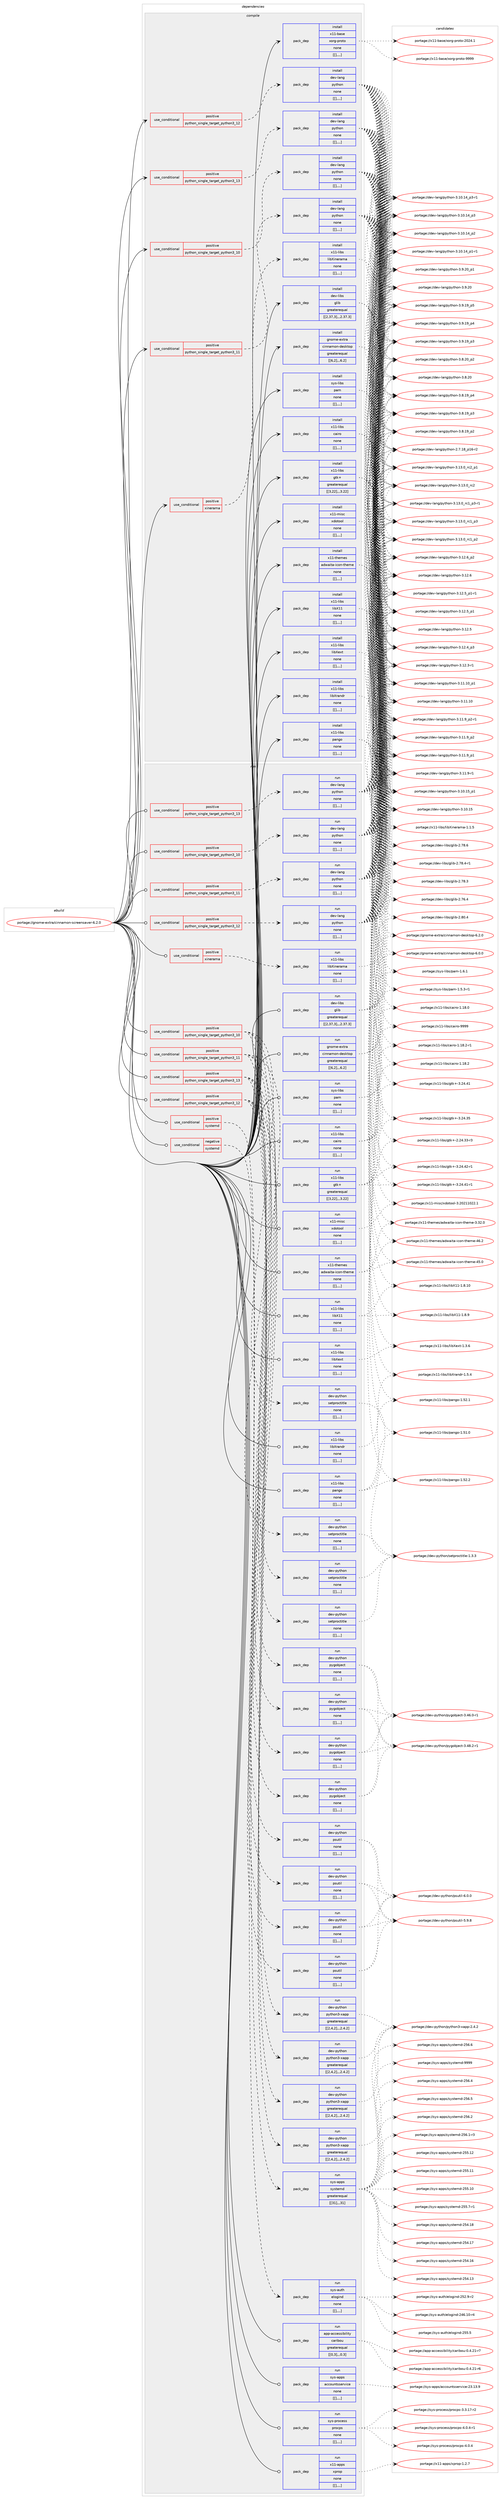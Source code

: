 digraph prolog {

# *************
# Graph options
# *************

newrank=true;
concentrate=true;
compound=true;
graph [rankdir=LR,fontname=Helvetica,fontsize=10,ranksep=1.5];#, ranksep=2.5, nodesep=0.2];
edge  [arrowhead=vee];
node  [fontname=Helvetica,fontsize=10];

# **********
# The ebuild
# **********

subgraph cluster_leftcol {
color=gray;
label=<<i>ebuild</i>>;
id [label="portage://gnome-extra/cinnamon-screensaver-6.2.0", color=red, width=4, href="../gnome-extra/cinnamon-screensaver-6.2.0.svg"];
}

# ****************
# The dependencies
# ****************

subgraph cluster_midcol {
color=gray;
label=<<i>dependencies</i>>;
subgraph cluster_compile {
fillcolor="#eeeeee";
style=filled;
label=<<i>compile</i>>;
subgraph cond68091 {
dependency243850 [label=<<TABLE BORDER="0" CELLBORDER="1" CELLSPACING="0" CELLPADDING="4"><TR><TD ROWSPAN="3" CELLPADDING="10">use_conditional</TD></TR><TR><TD>positive</TD></TR><TR><TD>python_single_target_python3_10</TD></TR></TABLE>>, shape=none, color=red];
subgraph pack174242 {
dependency243851 [label=<<TABLE BORDER="0" CELLBORDER="1" CELLSPACING="0" CELLPADDING="4" WIDTH="220"><TR><TD ROWSPAN="6" CELLPADDING="30">pack_dep</TD></TR><TR><TD WIDTH="110">install</TD></TR><TR><TD>dev-lang</TD></TR><TR><TD>python</TD></TR><TR><TD>none</TD></TR><TR><TD>[[],,,,]</TD></TR></TABLE>>, shape=none, color=blue];
}
dependency243850:e -> dependency243851:w [weight=20,style="dashed",arrowhead="vee"];
}
id:e -> dependency243850:w [weight=20,style="solid",arrowhead="vee"];
subgraph cond68092 {
dependency243852 [label=<<TABLE BORDER="0" CELLBORDER="1" CELLSPACING="0" CELLPADDING="4"><TR><TD ROWSPAN="3" CELLPADDING="10">use_conditional</TD></TR><TR><TD>positive</TD></TR><TR><TD>python_single_target_python3_11</TD></TR></TABLE>>, shape=none, color=red];
subgraph pack174243 {
dependency243853 [label=<<TABLE BORDER="0" CELLBORDER="1" CELLSPACING="0" CELLPADDING="4" WIDTH="220"><TR><TD ROWSPAN="6" CELLPADDING="30">pack_dep</TD></TR><TR><TD WIDTH="110">install</TD></TR><TR><TD>dev-lang</TD></TR><TR><TD>python</TD></TR><TR><TD>none</TD></TR><TR><TD>[[],,,,]</TD></TR></TABLE>>, shape=none, color=blue];
}
dependency243852:e -> dependency243853:w [weight=20,style="dashed",arrowhead="vee"];
}
id:e -> dependency243852:w [weight=20,style="solid",arrowhead="vee"];
subgraph cond68093 {
dependency243854 [label=<<TABLE BORDER="0" CELLBORDER="1" CELLSPACING="0" CELLPADDING="4"><TR><TD ROWSPAN="3" CELLPADDING="10">use_conditional</TD></TR><TR><TD>positive</TD></TR><TR><TD>python_single_target_python3_12</TD></TR></TABLE>>, shape=none, color=red];
subgraph pack174244 {
dependency243855 [label=<<TABLE BORDER="0" CELLBORDER="1" CELLSPACING="0" CELLPADDING="4" WIDTH="220"><TR><TD ROWSPAN="6" CELLPADDING="30">pack_dep</TD></TR><TR><TD WIDTH="110">install</TD></TR><TR><TD>dev-lang</TD></TR><TR><TD>python</TD></TR><TR><TD>none</TD></TR><TR><TD>[[],,,,]</TD></TR></TABLE>>, shape=none, color=blue];
}
dependency243854:e -> dependency243855:w [weight=20,style="dashed",arrowhead="vee"];
}
id:e -> dependency243854:w [weight=20,style="solid",arrowhead="vee"];
subgraph cond68094 {
dependency243856 [label=<<TABLE BORDER="0" CELLBORDER="1" CELLSPACING="0" CELLPADDING="4"><TR><TD ROWSPAN="3" CELLPADDING="10">use_conditional</TD></TR><TR><TD>positive</TD></TR><TR><TD>python_single_target_python3_13</TD></TR></TABLE>>, shape=none, color=red];
subgraph pack174245 {
dependency243857 [label=<<TABLE BORDER="0" CELLBORDER="1" CELLSPACING="0" CELLPADDING="4" WIDTH="220"><TR><TD ROWSPAN="6" CELLPADDING="30">pack_dep</TD></TR><TR><TD WIDTH="110">install</TD></TR><TR><TD>dev-lang</TD></TR><TR><TD>python</TD></TR><TR><TD>none</TD></TR><TR><TD>[[],,,,]</TD></TR></TABLE>>, shape=none, color=blue];
}
dependency243856:e -> dependency243857:w [weight=20,style="dashed",arrowhead="vee"];
}
id:e -> dependency243856:w [weight=20,style="solid",arrowhead="vee"];
subgraph cond68095 {
dependency243858 [label=<<TABLE BORDER="0" CELLBORDER="1" CELLSPACING="0" CELLPADDING="4"><TR><TD ROWSPAN="3" CELLPADDING="10">use_conditional</TD></TR><TR><TD>positive</TD></TR><TR><TD>xinerama</TD></TR></TABLE>>, shape=none, color=red];
subgraph pack174246 {
dependency243859 [label=<<TABLE BORDER="0" CELLBORDER="1" CELLSPACING="0" CELLPADDING="4" WIDTH="220"><TR><TD ROWSPAN="6" CELLPADDING="30">pack_dep</TD></TR><TR><TD WIDTH="110">install</TD></TR><TR><TD>x11-libs</TD></TR><TR><TD>libXinerama</TD></TR><TR><TD>none</TD></TR><TR><TD>[[],,,,]</TD></TR></TABLE>>, shape=none, color=blue];
}
dependency243858:e -> dependency243859:w [weight=20,style="dashed",arrowhead="vee"];
}
id:e -> dependency243858:w [weight=20,style="solid",arrowhead="vee"];
subgraph pack174247 {
dependency243860 [label=<<TABLE BORDER="0" CELLBORDER="1" CELLSPACING="0" CELLPADDING="4" WIDTH="220"><TR><TD ROWSPAN="6" CELLPADDING="30">pack_dep</TD></TR><TR><TD WIDTH="110">install</TD></TR><TR><TD>dev-libs</TD></TR><TR><TD>glib</TD></TR><TR><TD>greaterequal</TD></TR><TR><TD>[[2,37,3],,,2.37.3]</TD></TR></TABLE>>, shape=none, color=blue];
}
id:e -> dependency243860:w [weight=20,style="solid",arrowhead="vee"];
subgraph pack174248 {
dependency243861 [label=<<TABLE BORDER="0" CELLBORDER="1" CELLSPACING="0" CELLPADDING="4" WIDTH="220"><TR><TD ROWSPAN="6" CELLPADDING="30">pack_dep</TD></TR><TR><TD WIDTH="110">install</TD></TR><TR><TD>gnome-extra</TD></TR><TR><TD>cinnamon-desktop</TD></TR><TR><TD>greaterequal</TD></TR><TR><TD>[[6,2],,,6.2]</TD></TR></TABLE>>, shape=none, color=blue];
}
id:e -> dependency243861:w [weight=20,style="solid",arrowhead="vee"];
subgraph pack174249 {
dependency243862 [label=<<TABLE BORDER="0" CELLBORDER="1" CELLSPACING="0" CELLPADDING="4" WIDTH="220"><TR><TD ROWSPAN="6" CELLPADDING="30">pack_dep</TD></TR><TR><TD WIDTH="110">install</TD></TR><TR><TD>sys-libs</TD></TR><TR><TD>pam</TD></TR><TR><TD>none</TD></TR><TR><TD>[[],,,,]</TD></TR></TABLE>>, shape=none, color=blue];
}
id:e -> dependency243862:w [weight=20,style="solid",arrowhead="vee"];
subgraph pack174250 {
dependency243863 [label=<<TABLE BORDER="0" CELLBORDER="1" CELLSPACING="0" CELLPADDING="4" WIDTH="220"><TR><TD ROWSPAN="6" CELLPADDING="30">pack_dep</TD></TR><TR><TD WIDTH="110">install</TD></TR><TR><TD>x11-base</TD></TR><TR><TD>xorg-proto</TD></TR><TR><TD>none</TD></TR><TR><TD>[[],,,,]</TD></TR></TABLE>>, shape=none, color=blue];
}
id:e -> dependency243863:w [weight=20,style="solid",arrowhead="vee"];
subgraph pack174251 {
dependency243864 [label=<<TABLE BORDER="0" CELLBORDER="1" CELLSPACING="0" CELLPADDING="4" WIDTH="220"><TR><TD ROWSPAN="6" CELLPADDING="30">pack_dep</TD></TR><TR><TD WIDTH="110">install</TD></TR><TR><TD>x11-libs</TD></TR><TR><TD>cairo</TD></TR><TR><TD>none</TD></TR><TR><TD>[[],,,,]</TD></TR></TABLE>>, shape=none, color=blue];
}
id:e -> dependency243864:w [weight=20,style="solid",arrowhead="vee"];
subgraph pack174252 {
dependency243865 [label=<<TABLE BORDER="0" CELLBORDER="1" CELLSPACING="0" CELLPADDING="4" WIDTH="220"><TR><TD ROWSPAN="6" CELLPADDING="30">pack_dep</TD></TR><TR><TD WIDTH="110">install</TD></TR><TR><TD>x11-libs</TD></TR><TR><TD>gtk+</TD></TR><TR><TD>greaterequal</TD></TR><TR><TD>[[3,22],,,3.22]</TD></TR></TABLE>>, shape=none, color=blue];
}
id:e -> dependency243865:w [weight=20,style="solid",arrowhead="vee"];
subgraph pack174253 {
dependency243866 [label=<<TABLE BORDER="0" CELLBORDER="1" CELLSPACING="0" CELLPADDING="4" WIDTH="220"><TR><TD ROWSPAN="6" CELLPADDING="30">pack_dep</TD></TR><TR><TD WIDTH="110">install</TD></TR><TR><TD>x11-libs</TD></TR><TR><TD>libX11</TD></TR><TR><TD>none</TD></TR><TR><TD>[[],,,,]</TD></TR></TABLE>>, shape=none, color=blue];
}
id:e -> dependency243866:w [weight=20,style="solid",arrowhead="vee"];
subgraph pack174254 {
dependency243867 [label=<<TABLE BORDER="0" CELLBORDER="1" CELLSPACING="0" CELLPADDING="4" WIDTH="220"><TR><TD ROWSPAN="6" CELLPADDING="30">pack_dep</TD></TR><TR><TD WIDTH="110">install</TD></TR><TR><TD>x11-libs</TD></TR><TR><TD>libXext</TD></TR><TR><TD>none</TD></TR><TR><TD>[[],,,,]</TD></TR></TABLE>>, shape=none, color=blue];
}
id:e -> dependency243867:w [weight=20,style="solid",arrowhead="vee"];
subgraph pack174255 {
dependency243868 [label=<<TABLE BORDER="0" CELLBORDER="1" CELLSPACING="0" CELLPADDING="4" WIDTH="220"><TR><TD ROWSPAN="6" CELLPADDING="30">pack_dep</TD></TR><TR><TD WIDTH="110">install</TD></TR><TR><TD>x11-libs</TD></TR><TR><TD>libXrandr</TD></TR><TR><TD>none</TD></TR><TR><TD>[[],,,,]</TD></TR></TABLE>>, shape=none, color=blue];
}
id:e -> dependency243868:w [weight=20,style="solid",arrowhead="vee"];
subgraph pack174256 {
dependency243869 [label=<<TABLE BORDER="0" CELLBORDER="1" CELLSPACING="0" CELLPADDING="4" WIDTH="220"><TR><TD ROWSPAN="6" CELLPADDING="30">pack_dep</TD></TR><TR><TD WIDTH="110">install</TD></TR><TR><TD>x11-libs</TD></TR><TR><TD>pango</TD></TR><TR><TD>none</TD></TR><TR><TD>[[],,,,]</TD></TR></TABLE>>, shape=none, color=blue];
}
id:e -> dependency243869:w [weight=20,style="solid",arrowhead="vee"];
subgraph pack174257 {
dependency243870 [label=<<TABLE BORDER="0" CELLBORDER="1" CELLSPACING="0" CELLPADDING="4" WIDTH="220"><TR><TD ROWSPAN="6" CELLPADDING="30">pack_dep</TD></TR><TR><TD WIDTH="110">install</TD></TR><TR><TD>x11-misc</TD></TR><TR><TD>xdotool</TD></TR><TR><TD>none</TD></TR><TR><TD>[[],,,,]</TD></TR></TABLE>>, shape=none, color=blue];
}
id:e -> dependency243870:w [weight=20,style="solid",arrowhead="vee"];
subgraph pack174258 {
dependency243871 [label=<<TABLE BORDER="0" CELLBORDER="1" CELLSPACING="0" CELLPADDING="4" WIDTH="220"><TR><TD ROWSPAN="6" CELLPADDING="30">pack_dep</TD></TR><TR><TD WIDTH="110">install</TD></TR><TR><TD>x11-themes</TD></TR><TR><TD>adwaita-icon-theme</TD></TR><TR><TD>none</TD></TR><TR><TD>[[],,,,]</TD></TR></TABLE>>, shape=none, color=blue];
}
id:e -> dependency243871:w [weight=20,style="solid",arrowhead="vee"];
}
subgraph cluster_compileandrun {
fillcolor="#eeeeee";
style=filled;
label=<<i>compile and run</i>>;
}
subgraph cluster_run {
fillcolor="#eeeeee";
style=filled;
label=<<i>run</i>>;
subgraph cond68096 {
dependency243872 [label=<<TABLE BORDER="0" CELLBORDER="1" CELLSPACING="0" CELLPADDING="4"><TR><TD ROWSPAN="3" CELLPADDING="10">use_conditional</TD></TR><TR><TD>negative</TD></TR><TR><TD>systemd</TD></TR></TABLE>>, shape=none, color=red];
subgraph pack174259 {
dependency243873 [label=<<TABLE BORDER="0" CELLBORDER="1" CELLSPACING="0" CELLPADDING="4" WIDTH="220"><TR><TD ROWSPAN="6" CELLPADDING="30">pack_dep</TD></TR><TR><TD WIDTH="110">run</TD></TR><TR><TD>sys-auth</TD></TR><TR><TD>elogind</TD></TR><TR><TD>none</TD></TR><TR><TD>[[],,,,]</TD></TR></TABLE>>, shape=none, color=blue];
}
dependency243872:e -> dependency243873:w [weight=20,style="dashed",arrowhead="vee"];
}
id:e -> dependency243872:w [weight=20,style="solid",arrowhead="odot"];
subgraph cond68097 {
dependency243874 [label=<<TABLE BORDER="0" CELLBORDER="1" CELLSPACING="0" CELLPADDING="4"><TR><TD ROWSPAN="3" CELLPADDING="10">use_conditional</TD></TR><TR><TD>positive</TD></TR><TR><TD>python_single_target_python3_10</TD></TR></TABLE>>, shape=none, color=red];
subgraph pack174260 {
dependency243875 [label=<<TABLE BORDER="0" CELLBORDER="1" CELLSPACING="0" CELLPADDING="4" WIDTH="220"><TR><TD ROWSPAN="6" CELLPADDING="30">pack_dep</TD></TR><TR><TD WIDTH="110">run</TD></TR><TR><TD>dev-lang</TD></TR><TR><TD>python</TD></TR><TR><TD>none</TD></TR><TR><TD>[[],,,,]</TD></TR></TABLE>>, shape=none, color=blue];
}
dependency243874:e -> dependency243875:w [weight=20,style="dashed",arrowhead="vee"];
}
id:e -> dependency243874:w [weight=20,style="solid",arrowhead="odot"];
subgraph cond68098 {
dependency243876 [label=<<TABLE BORDER="0" CELLBORDER="1" CELLSPACING="0" CELLPADDING="4"><TR><TD ROWSPAN="3" CELLPADDING="10">use_conditional</TD></TR><TR><TD>positive</TD></TR><TR><TD>python_single_target_python3_10</TD></TR></TABLE>>, shape=none, color=red];
subgraph pack174261 {
dependency243877 [label=<<TABLE BORDER="0" CELLBORDER="1" CELLSPACING="0" CELLPADDING="4" WIDTH="220"><TR><TD ROWSPAN="6" CELLPADDING="30">pack_dep</TD></TR><TR><TD WIDTH="110">run</TD></TR><TR><TD>dev-python</TD></TR><TR><TD>psutil</TD></TR><TR><TD>none</TD></TR><TR><TD>[[],,,,]</TD></TR></TABLE>>, shape=none, color=blue];
}
dependency243876:e -> dependency243877:w [weight=20,style="dashed",arrowhead="vee"];
subgraph pack174262 {
dependency243878 [label=<<TABLE BORDER="0" CELLBORDER="1" CELLSPACING="0" CELLPADDING="4" WIDTH="220"><TR><TD ROWSPAN="6" CELLPADDING="30">pack_dep</TD></TR><TR><TD WIDTH="110">run</TD></TR><TR><TD>dev-python</TD></TR><TR><TD>pygobject</TD></TR><TR><TD>none</TD></TR><TR><TD>[[],,,,]</TD></TR></TABLE>>, shape=none, color=blue];
}
dependency243876:e -> dependency243878:w [weight=20,style="dashed",arrowhead="vee"];
subgraph pack174263 {
dependency243879 [label=<<TABLE BORDER="0" CELLBORDER="1" CELLSPACING="0" CELLPADDING="4" WIDTH="220"><TR><TD ROWSPAN="6" CELLPADDING="30">pack_dep</TD></TR><TR><TD WIDTH="110">run</TD></TR><TR><TD>dev-python</TD></TR><TR><TD>setproctitle</TD></TR><TR><TD>none</TD></TR><TR><TD>[[],,,,]</TD></TR></TABLE>>, shape=none, color=blue];
}
dependency243876:e -> dependency243879:w [weight=20,style="dashed",arrowhead="vee"];
subgraph pack174264 {
dependency243880 [label=<<TABLE BORDER="0" CELLBORDER="1" CELLSPACING="0" CELLPADDING="4" WIDTH="220"><TR><TD ROWSPAN="6" CELLPADDING="30">pack_dep</TD></TR><TR><TD WIDTH="110">run</TD></TR><TR><TD>dev-python</TD></TR><TR><TD>python3-xapp</TD></TR><TR><TD>greaterequal</TD></TR><TR><TD>[[2,4,2],,,2.4.2]</TD></TR></TABLE>>, shape=none, color=blue];
}
dependency243876:e -> dependency243880:w [weight=20,style="dashed",arrowhead="vee"];
}
id:e -> dependency243876:w [weight=20,style="solid",arrowhead="odot"];
subgraph cond68099 {
dependency243881 [label=<<TABLE BORDER="0" CELLBORDER="1" CELLSPACING="0" CELLPADDING="4"><TR><TD ROWSPAN="3" CELLPADDING="10">use_conditional</TD></TR><TR><TD>positive</TD></TR><TR><TD>python_single_target_python3_11</TD></TR></TABLE>>, shape=none, color=red];
subgraph pack174265 {
dependency243882 [label=<<TABLE BORDER="0" CELLBORDER="1" CELLSPACING="0" CELLPADDING="4" WIDTH="220"><TR><TD ROWSPAN="6" CELLPADDING="30">pack_dep</TD></TR><TR><TD WIDTH="110">run</TD></TR><TR><TD>dev-lang</TD></TR><TR><TD>python</TD></TR><TR><TD>none</TD></TR><TR><TD>[[],,,,]</TD></TR></TABLE>>, shape=none, color=blue];
}
dependency243881:e -> dependency243882:w [weight=20,style="dashed",arrowhead="vee"];
}
id:e -> dependency243881:w [weight=20,style="solid",arrowhead="odot"];
subgraph cond68100 {
dependency243883 [label=<<TABLE BORDER="0" CELLBORDER="1" CELLSPACING="0" CELLPADDING="4"><TR><TD ROWSPAN="3" CELLPADDING="10">use_conditional</TD></TR><TR><TD>positive</TD></TR><TR><TD>python_single_target_python3_11</TD></TR></TABLE>>, shape=none, color=red];
subgraph pack174266 {
dependency243884 [label=<<TABLE BORDER="0" CELLBORDER="1" CELLSPACING="0" CELLPADDING="4" WIDTH="220"><TR><TD ROWSPAN="6" CELLPADDING="30">pack_dep</TD></TR><TR><TD WIDTH="110">run</TD></TR><TR><TD>dev-python</TD></TR><TR><TD>psutil</TD></TR><TR><TD>none</TD></TR><TR><TD>[[],,,,]</TD></TR></TABLE>>, shape=none, color=blue];
}
dependency243883:e -> dependency243884:w [weight=20,style="dashed",arrowhead="vee"];
subgraph pack174267 {
dependency243885 [label=<<TABLE BORDER="0" CELLBORDER="1" CELLSPACING="0" CELLPADDING="4" WIDTH="220"><TR><TD ROWSPAN="6" CELLPADDING="30">pack_dep</TD></TR><TR><TD WIDTH="110">run</TD></TR><TR><TD>dev-python</TD></TR><TR><TD>pygobject</TD></TR><TR><TD>none</TD></TR><TR><TD>[[],,,,]</TD></TR></TABLE>>, shape=none, color=blue];
}
dependency243883:e -> dependency243885:w [weight=20,style="dashed",arrowhead="vee"];
subgraph pack174268 {
dependency243886 [label=<<TABLE BORDER="0" CELLBORDER="1" CELLSPACING="0" CELLPADDING="4" WIDTH="220"><TR><TD ROWSPAN="6" CELLPADDING="30">pack_dep</TD></TR><TR><TD WIDTH="110">run</TD></TR><TR><TD>dev-python</TD></TR><TR><TD>setproctitle</TD></TR><TR><TD>none</TD></TR><TR><TD>[[],,,,]</TD></TR></TABLE>>, shape=none, color=blue];
}
dependency243883:e -> dependency243886:w [weight=20,style="dashed",arrowhead="vee"];
subgraph pack174269 {
dependency243887 [label=<<TABLE BORDER="0" CELLBORDER="1" CELLSPACING="0" CELLPADDING="4" WIDTH="220"><TR><TD ROWSPAN="6" CELLPADDING="30">pack_dep</TD></TR><TR><TD WIDTH="110">run</TD></TR><TR><TD>dev-python</TD></TR><TR><TD>python3-xapp</TD></TR><TR><TD>greaterequal</TD></TR><TR><TD>[[2,4,2],,,2.4.2]</TD></TR></TABLE>>, shape=none, color=blue];
}
dependency243883:e -> dependency243887:w [weight=20,style="dashed",arrowhead="vee"];
}
id:e -> dependency243883:w [weight=20,style="solid",arrowhead="odot"];
subgraph cond68101 {
dependency243888 [label=<<TABLE BORDER="0" CELLBORDER="1" CELLSPACING="0" CELLPADDING="4"><TR><TD ROWSPAN="3" CELLPADDING="10">use_conditional</TD></TR><TR><TD>positive</TD></TR><TR><TD>python_single_target_python3_12</TD></TR></TABLE>>, shape=none, color=red];
subgraph pack174270 {
dependency243889 [label=<<TABLE BORDER="0" CELLBORDER="1" CELLSPACING="0" CELLPADDING="4" WIDTH="220"><TR><TD ROWSPAN="6" CELLPADDING="30">pack_dep</TD></TR><TR><TD WIDTH="110">run</TD></TR><TR><TD>dev-lang</TD></TR><TR><TD>python</TD></TR><TR><TD>none</TD></TR><TR><TD>[[],,,,]</TD></TR></TABLE>>, shape=none, color=blue];
}
dependency243888:e -> dependency243889:w [weight=20,style="dashed",arrowhead="vee"];
}
id:e -> dependency243888:w [weight=20,style="solid",arrowhead="odot"];
subgraph cond68102 {
dependency243890 [label=<<TABLE BORDER="0" CELLBORDER="1" CELLSPACING="0" CELLPADDING="4"><TR><TD ROWSPAN="3" CELLPADDING="10">use_conditional</TD></TR><TR><TD>positive</TD></TR><TR><TD>python_single_target_python3_12</TD></TR></TABLE>>, shape=none, color=red];
subgraph pack174271 {
dependency243891 [label=<<TABLE BORDER="0" CELLBORDER="1" CELLSPACING="0" CELLPADDING="4" WIDTH="220"><TR><TD ROWSPAN="6" CELLPADDING="30">pack_dep</TD></TR><TR><TD WIDTH="110">run</TD></TR><TR><TD>dev-python</TD></TR><TR><TD>psutil</TD></TR><TR><TD>none</TD></TR><TR><TD>[[],,,,]</TD></TR></TABLE>>, shape=none, color=blue];
}
dependency243890:e -> dependency243891:w [weight=20,style="dashed",arrowhead="vee"];
subgraph pack174272 {
dependency243892 [label=<<TABLE BORDER="0" CELLBORDER="1" CELLSPACING="0" CELLPADDING="4" WIDTH="220"><TR><TD ROWSPAN="6" CELLPADDING="30">pack_dep</TD></TR><TR><TD WIDTH="110">run</TD></TR><TR><TD>dev-python</TD></TR><TR><TD>pygobject</TD></TR><TR><TD>none</TD></TR><TR><TD>[[],,,,]</TD></TR></TABLE>>, shape=none, color=blue];
}
dependency243890:e -> dependency243892:w [weight=20,style="dashed",arrowhead="vee"];
subgraph pack174273 {
dependency243893 [label=<<TABLE BORDER="0" CELLBORDER="1" CELLSPACING="0" CELLPADDING="4" WIDTH="220"><TR><TD ROWSPAN="6" CELLPADDING="30">pack_dep</TD></TR><TR><TD WIDTH="110">run</TD></TR><TR><TD>dev-python</TD></TR><TR><TD>setproctitle</TD></TR><TR><TD>none</TD></TR><TR><TD>[[],,,,]</TD></TR></TABLE>>, shape=none, color=blue];
}
dependency243890:e -> dependency243893:w [weight=20,style="dashed",arrowhead="vee"];
subgraph pack174274 {
dependency243894 [label=<<TABLE BORDER="0" CELLBORDER="1" CELLSPACING="0" CELLPADDING="4" WIDTH="220"><TR><TD ROWSPAN="6" CELLPADDING="30">pack_dep</TD></TR><TR><TD WIDTH="110">run</TD></TR><TR><TD>dev-python</TD></TR><TR><TD>python3-xapp</TD></TR><TR><TD>greaterequal</TD></TR><TR><TD>[[2,4,2],,,2.4.2]</TD></TR></TABLE>>, shape=none, color=blue];
}
dependency243890:e -> dependency243894:w [weight=20,style="dashed",arrowhead="vee"];
}
id:e -> dependency243890:w [weight=20,style="solid",arrowhead="odot"];
subgraph cond68103 {
dependency243895 [label=<<TABLE BORDER="0" CELLBORDER="1" CELLSPACING="0" CELLPADDING="4"><TR><TD ROWSPAN="3" CELLPADDING="10">use_conditional</TD></TR><TR><TD>positive</TD></TR><TR><TD>python_single_target_python3_13</TD></TR></TABLE>>, shape=none, color=red];
subgraph pack174275 {
dependency243896 [label=<<TABLE BORDER="0" CELLBORDER="1" CELLSPACING="0" CELLPADDING="4" WIDTH="220"><TR><TD ROWSPAN="6" CELLPADDING="30">pack_dep</TD></TR><TR><TD WIDTH="110">run</TD></TR><TR><TD>dev-lang</TD></TR><TR><TD>python</TD></TR><TR><TD>none</TD></TR><TR><TD>[[],,,,]</TD></TR></TABLE>>, shape=none, color=blue];
}
dependency243895:e -> dependency243896:w [weight=20,style="dashed",arrowhead="vee"];
}
id:e -> dependency243895:w [weight=20,style="solid",arrowhead="odot"];
subgraph cond68104 {
dependency243897 [label=<<TABLE BORDER="0" CELLBORDER="1" CELLSPACING="0" CELLPADDING="4"><TR><TD ROWSPAN="3" CELLPADDING="10">use_conditional</TD></TR><TR><TD>positive</TD></TR><TR><TD>python_single_target_python3_13</TD></TR></TABLE>>, shape=none, color=red];
subgraph pack174276 {
dependency243898 [label=<<TABLE BORDER="0" CELLBORDER="1" CELLSPACING="0" CELLPADDING="4" WIDTH="220"><TR><TD ROWSPAN="6" CELLPADDING="30">pack_dep</TD></TR><TR><TD WIDTH="110">run</TD></TR><TR><TD>dev-python</TD></TR><TR><TD>psutil</TD></TR><TR><TD>none</TD></TR><TR><TD>[[],,,,]</TD></TR></TABLE>>, shape=none, color=blue];
}
dependency243897:e -> dependency243898:w [weight=20,style="dashed",arrowhead="vee"];
subgraph pack174277 {
dependency243899 [label=<<TABLE BORDER="0" CELLBORDER="1" CELLSPACING="0" CELLPADDING="4" WIDTH="220"><TR><TD ROWSPAN="6" CELLPADDING="30">pack_dep</TD></TR><TR><TD WIDTH="110">run</TD></TR><TR><TD>dev-python</TD></TR><TR><TD>pygobject</TD></TR><TR><TD>none</TD></TR><TR><TD>[[],,,,]</TD></TR></TABLE>>, shape=none, color=blue];
}
dependency243897:e -> dependency243899:w [weight=20,style="dashed",arrowhead="vee"];
subgraph pack174278 {
dependency243900 [label=<<TABLE BORDER="0" CELLBORDER="1" CELLSPACING="0" CELLPADDING="4" WIDTH="220"><TR><TD ROWSPAN="6" CELLPADDING="30">pack_dep</TD></TR><TR><TD WIDTH="110">run</TD></TR><TR><TD>dev-python</TD></TR><TR><TD>setproctitle</TD></TR><TR><TD>none</TD></TR><TR><TD>[[],,,,]</TD></TR></TABLE>>, shape=none, color=blue];
}
dependency243897:e -> dependency243900:w [weight=20,style="dashed",arrowhead="vee"];
subgraph pack174279 {
dependency243901 [label=<<TABLE BORDER="0" CELLBORDER="1" CELLSPACING="0" CELLPADDING="4" WIDTH="220"><TR><TD ROWSPAN="6" CELLPADDING="30">pack_dep</TD></TR><TR><TD WIDTH="110">run</TD></TR><TR><TD>dev-python</TD></TR><TR><TD>python3-xapp</TD></TR><TR><TD>greaterequal</TD></TR><TR><TD>[[2,4,2],,,2.4.2]</TD></TR></TABLE>>, shape=none, color=blue];
}
dependency243897:e -> dependency243901:w [weight=20,style="dashed",arrowhead="vee"];
}
id:e -> dependency243897:w [weight=20,style="solid",arrowhead="odot"];
subgraph cond68105 {
dependency243902 [label=<<TABLE BORDER="0" CELLBORDER="1" CELLSPACING="0" CELLPADDING="4"><TR><TD ROWSPAN="3" CELLPADDING="10">use_conditional</TD></TR><TR><TD>positive</TD></TR><TR><TD>systemd</TD></TR></TABLE>>, shape=none, color=red];
subgraph pack174280 {
dependency243903 [label=<<TABLE BORDER="0" CELLBORDER="1" CELLSPACING="0" CELLPADDING="4" WIDTH="220"><TR><TD ROWSPAN="6" CELLPADDING="30">pack_dep</TD></TR><TR><TD WIDTH="110">run</TD></TR><TR><TD>sys-apps</TD></TR><TR><TD>systemd</TD></TR><TR><TD>greaterequal</TD></TR><TR><TD>[[31],,,31]</TD></TR></TABLE>>, shape=none, color=blue];
}
dependency243902:e -> dependency243903:w [weight=20,style="dashed",arrowhead="vee"];
}
id:e -> dependency243902:w [weight=20,style="solid",arrowhead="odot"];
subgraph cond68106 {
dependency243904 [label=<<TABLE BORDER="0" CELLBORDER="1" CELLSPACING="0" CELLPADDING="4"><TR><TD ROWSPAN="3" CELLPADDING="10">use_conditional</TD></TR><TR><TD>positive</TD></TR><TR><TD>xinerama</TD></TR></TABLE>>, shape=none, color=red];
subgraph pack174281 {
dependency243905 [label=<<TABLE BORDER="0" CELLBORDER="1" CELLSPACING="0" CELLPADDING="4" WIDTH="220"><TR><TD ROWSPAN="6" CELLPADDING="30">pack_dep</TD></TR><TR><TD WIDTH="110">run</TD></TR><TR><TD>x11-libs</TD></TR><TR><TD>libXinerama</TD></TR><TR><TD>none</TD></TR><TR><TD>[[],,,,]</TD></TR></TABLE>>, shape=none, color=blue];
}
dependency243904:e -> dependency243905:w [weight=20,style="dashed",arrowhead="vee"];
}
id:e -> dependency243904:w [weight=20,style="solid",arrowhead="odot"];
subgraph pack174282 {
dependency243906 [label=<<TABLE BORDER="0" CELLBORDER="1" CELLSPACING="0" CELLPADDING="4" WIDTH="220"><TR><TD ROWSPAN="6" CELLPADDING="30">pack_dep</TD></TR><TR><TD WIDTH="110">run</TD></TR><TR><TD>app-accessibility</TD></TR><TR><TD>caribou</TD></TR><TR><TD>greaterequal</TD></TR><TR><TD>[[0,3],,,0.3]</TD></TR></TABLE>>, shape=none, color=blue];
}
id:e -> dependency243906:w [weight=20,style="solid",arrowhead="odot"];
subgraph pack174283 {
dependency243907 [label=<<TABLE BORDER="0" CELLBORDER="1" CELLSPACING="0" CELLPADDING="4" WIDTH="220"><TR><TD ROWSPAN="6" CELLPADDING="30">pack_dep</TD></TR><TR><TD WIDTH="110">run</TD></TR><TR><TD>dev-libs</TD></TR><TR><TD>glib</TD></TR><TR><TD>greaterequal</TD></TR><TR><TD>[[2,37,3],,,2.37.3]</TD></TR></TABLE>>, shape=none, color=blue];
}
id:e -> dependency243907:w [weight=20,style="solid",arrowhead="odot"];
subgraph pack174284 {
dependency243908 [label=<<TABLE BORDER="0" CELLBORDER="1" CELLSPACING="0" CELLPADDING="4" WIDTH="220"><TR><TD ROWSPAN="6" CELLPADDING="30">pack_dep</TD></TR><TR><TD WIDTH="110">run</TD></TR><TR><TD>gnome-extra</TD></TR><TR><TD>cinnamon-desktop</TD></TR><TR><TD>greaterequal</TD></TR><TR><TD>[[6,2],,,6.2]</TD></TR></TABLE>>, shape=none, color=blue];
}
id:e -> dependency243908:w [weight=20,style="solid",arrowhead="odot"];
subgraph pack174285 {
dependency243909 [label=<<TABLE BORDER="0" CELLBORDER="1" CELLSPACING="0" CELLPADDING="4" WIDTH="220"><TR><TD ROWSPAN="6" CELLPADDING="30">pack_dep</TD></TR><TR><TD WIDTH="110">run</TD></TR><TR><TD>sys-apps</TD></TR><TR><TD>accountsservice</TD></TR><TR><TD>none</TD></TR><TR><TD>[[],,,,]</TD></TR></TABLE>>, shape=none, color=blue];
}
id:e -> dependency243909:w [weight=20,style="solid",arrowhead="odot"];
subgraph pack174286 {
dependency243910 [label=<<TABLE BORDER="0" CELLBORDER="1" CELLSPACING="0" CELLPADDING="4" WIDTH="220"><TR><TD ROWSPAN="6" CELLPADDING="30">pack_dep</TD></TR><TR><TD WIDTH="110">run</TD></TR><TR><TD>sys-libs</TD></TR><TR><TD>pam</TD></TR><TR><TD>none</TD></TR><TR><TD>[[],,,,]</TD></TR></TABLE>>, shape=none, color=blue];
}
id:e -> dependency243910:w [weight=20,style="solid",arrowhead="odot"];
subgraph pack174287 {
dependency243911 [label=<<TABLE BORDER="0" CELLBORDER="1" CELLSPACING="0" CELLPADDING="4" WIDTH="220"><TR><TD ROWSPAN="6" CELLPADDING="30">pack_dep</TD></TR><TR><TD WIDTH="110">run</TD></TR><TR><TD>sys-process</TD></TR><TR><TD>procps</TD></TR><TR><TD>none</TD></TR><TR><TD>[[],,,,]</TD></TR></TABLE>>, shape=none, color=blue];
}
id:e -> dependency243911:w [weight=20,style="solid",arrowhead="odot"];
subgraph pack174288 {
dependency243912 [label=<<TABLE BORDER="0" CELLBORDER="1" CELLSPACING="0" CELLPADDING="4" WIDTH="220"><TR><TD ROWSPAN="6" CELLPADDING="30">pack_dep</TD></TR><TR><TD WIDTH="110">run</TD></TR><TR><TD>x11-apps</TD></TR><TR><TD>xprop</TD></TR><TR><TD>none</TD></TR><TR><TD>[[],,,,]</TD></TR></TABLE>>, shape=none, color=blue];
}
id:e -> dependency243912:w [weight=20,style="solid",arrowhead="odot"];
subgraph pack174289 {
dependency243913 [label=<<TABLE BORDER="0" CELLBORDER="1" CELLSPACING="0" CELLPADDING="4" WIDTH="220"><TR><TD ROWSPAN="6" CELLPADDING="30">pack_dep</TD></TR><TR><TD WIDTH="110">run</TD></TR><TR><TD>x11-libs</TD></TR><TR><TD>cairo</TD></TR><TR><TD>none</TD></TR><TR><TD>[[],,,,]</TD></TR></TABLE>>, shape=none, color=blue];
}
id:e -> dependency243913:w [weight=20,style="solid",arrowhead="odot"];
subgraph pack174290 {
dependency243914 [label=<<TABLE BORDER="0" CELLBORDER="1" CELLSPACING="0" CELLPADDING="4" WIDTH="220"><TR><TD ROWSPAN="6" CELLPADDING="30">pack_dep</TD></TR><TR><TD WIDTH="110">run</TD></TR><TR><TD>x11-libs</TD></TR><TR><TD>gtk+</TD></TR><TR><TD>greaterequal</TD></TR><TR><TD>[[3,22],,,3.22]</TD></TR></TABLE>>, shape=none, color=blue];
}
id:e -> dependency243914:w [weight=20,style="solid",arrowhead="odot"];
subgraph pack174291 {
dependency243915 [label=<<TABLE BORDER="0" CELLBORDER="1" CELLSPACING="0" CELLPADDING="4" WIDTH="220"><TR><TD ROWSPAN="6" CELLPADDING="30">pack_dep</TD></TR><TR><TD WIDTH="110">run</TD></TR><TR><TD>x11-libs</TD></TR><TR><TD>libX11</TD></TR><TR><TD>none</TD></TR><TR><TD>[[],,,,]</TD></TR></TABLE>>, shape=none, color=blue];
}
id:e -> dependency243915:w [weight=20,style="solid",arrowhead="odot"];
subgraph pack174292 {
dependency243916 [label=<<TABLE BORDER="0" CELLBORDER="1" CELLSPACING="0" CELLPADDING="4" WIDTH="220"><TR><TD ROWSPAN="6" CELLPADDING="30">pack_dep</TD></TR><TR><TD WIDTH="110">run</TD></TR><TR><TD>x11-libs</TD></TR><TR><TD>libXext</TD></TR><TR><TD>none</TD></TR><TR><TD>[[],,,,]</TD></TR></TABLE>>, shape=none, color=blue];
}
id:e -> dependency243916:w [weight=20,style="solid",arrowhead="odot"];
subgraph pack174293 {
dependency243917 [label=<<TABLE BORDER="0" CELLBORDER="1" CELLSPACING="0" CELLPADDING="4" WIDTH="220"><TR><TD ROWSPAN="6" CELLPADDING="30">pack_dep</TD></TR><TR><TD WIDTH="110">run</TD></TR><TR><TD>x11-libs</TD></TR><TR><TD>libXrandr</TD></TR><TR><TD>none</TD></TR><TR><TD>[[],,,,]</TD></TR></TABLE>>, shape=none, color=blue];
}
id:e -> dependency243917:w [weight=20,style="solid",arrowhead="odot"];
subgraph pack174294 {
dependency243918 [label=<<TABLE BORDER="0" CELLBORDER="1" CELLSPACING="0" CELLPADDING="4" WIDTH="220"><TR><TD ROWSPAN="6" CELLPADDING="30">pack_dep</TD></TR><TR><TD WIDTH="110">run</TD></TR><TR><TD>x11-libs</TD></TR><TR><TD>pango</TD></TR><TR><TD>none</TD></TR><TR><TD>[[],,,,]</TD></TR></TABLE>>, shape=none, color=blue];
}
id:e -> dependency243918:w [weight=20,style="solid",arrowhead="odot"];
subgraph pack174295 {
dependency243919 [label=<<TABLE BORDER="0" CELLBORDER="1" CELLSPACING="0" CELLPADDING="4" WIDTH="220"><TR><TD ROWSPAN="6" CELLPADDING="30">pack_dep</TD></TR><TR><TD WIDTH="110">run</TD></TR><TR><TD>x11-misc</TD></TR><TR><TD>xdotool</TD></TR><TR><TD>none</TD></TR><TR><TD>[[],,,,]</TD></TR></TABLE>>, shape=none, color=blue];
}
id:e -> dependency243919:w [weight=20,style="solid",arrowhead="odot"];
subgraph pack174296 {
dependency243920 [label=<<TABLE BORDER="0" CELLBORDER="1" CELLSPACING="0" CELLPADDING="4" WIDTH="220"><TR><TD ROWSPAN="6" CELLPADDING="30">pack_dep</TD></TR><TR><TD WIDTH="110">run</TD></TR><TR><TD>x11-themes</TD></TR><TR><TD>adwaita-icon-theme</TD></TR><TR><TD>none</TD></TR><TR><TD>[[],,,,]</TD></TR></TABLE>>, shape=none, color=blue];
}
id:e -> dependency243920:w [weight=20,style="solid",arrowhead="odot"];
}
}

# **************
# The candidates
# **************

subgraph cluster_choices {
rank=same;
color=gray;
label=<<i>candidates</i>>;

subgraph choice174242 {
color=black;
nodesep=1;
choice100101118451089711010347112121116104111110455146495146489511499509511249 [label="portage://dev-lang/python-3.13.0_rc2_p1", color=red, width=4,href="../dev-lang/python-3.13.0_rc2_p1.svg"];
choice10010111845108971101034711212111610411111045514649514648951149950 [label="portage://dev-lang/python-3.13.0_rc2", color=red, width=4,href="../dev-lang/python-3.13.0_rc2.svg"];
choice1001011184510897110103471121211161041111104551464951464895114994995112514511449 [label="portage://dev-lang/python-3.13.0_rc1_p3-r1", color=red, width=4,href="../dev-lang/python-3.13.0_rc1_p3-r1.svg"];
choice100101118451089711010347112121116104111110455146495146489511499499511251 [label="portage://dev-lang/python-3.13.0_rc1_p3", color=red, width=4,href="../dev-lang/python-3.13.0_rc1_p3.svg"];
choice100101118451089711010347112121116104111110455146495146489511499499511250 [label="portage://dev-lang/python-3.13.0_rc1_p2", color=red, width=4,href="../dev-lang/python-3.13.0_rc1_p2.svg"];
choice100101118451089711010347112121116104111110455146495046549511250 [label="portage://dev-lang/python-3.12.6_p2", color=red, width=4,href="../dev-lang/python-3.12.6_p2.svg"];
choice10010111845108971101034711212111610411111045514649504654 [label="portage://dev-lang/python-3.12.6", color=red, width=4,href="../dev-lang/python-3.12.6.svg"];
choice1001011184510897110103471121211161041111104551464950465395112494511449 [label="portage://dev-lang/python-3.12.5_p1-r1", color=red, width=4,href="../dev-lang/python-3.12.5_p1-r1.svg"];
choice100101118451089711010347112121116104111110455146495046539511249 [label="portage://dev-lang/python-3.12.5_p1", color=red, width=4,href="../dev-lang/python-3.12.5_p1.svg"];
choice10010111845108971101034711212111610411111045514649504653 [label="portage://dev-lang/python-3.12.5", color=red, width=4,href="../dev-lang/python-3.12.5.svg"];
choice100101118451089711010347112121116104111110455146495046529511251 [label="portage://dev-lang/python-3.12.4_p3", color=red, width=4,href="../dev-lang/python-3.12.4_p3.svg"];
choice100101118451089711010347112121116104111110455146495046514511449 [label="portage://dev-lang/python-3.12.3-r1", color=red, width=4,href="../dev-lang/python-3.12.3-r1.svg"];
choice10010111845108971101034711212111610411111045514649494649489511249 [label="portage://dev-lang/python-3.11.10_p1", color=red, width=4,href="../dev-lang/python-3.11.10_p1.svg"];
choice1001011184510897110103471121211161041111104551464949464948 [label="portage://dev-lang/python-3.11.10", color=red, width=4,href="../dev-lang/python-3.11.10.svg"];
choice1001011184510897110103471121211161041111104551464949465795112504511449 [label="portage://dev-lang/python-3.11.9_p2-r1", color=red, width=4,href="../dev-lang/python-3.11.9_p2-r1.svg"];
choice100101118451089711010347112121116104111110455146494946579511250 [label="portage://dev-lang/python-3.11.9_p2", color=red, width=4,href="../dev-lang/python-3.11.9_p2.svg"];
choice100101118451089711010347112121116104111110455146494946579511249 [label="portage://dev-lang/python-3.11.9_p1", color=red, width=4,href="../dev-lang/python-3.11.9_p1.svg"];
choice100101118451089711010347112121116104111110455146494946574511449 [label="portage://dev-lang/python-3.11.9-r1", color=red, width=4,href="../dev-lang/python-3.11.9-r1.svg"];
choice10010111845108971101034711212111610411111045514649484649539511249 [label="portage://dev-lang/python-3.10.15_p1", color=red, width=4,href="../dev-lang/python-3.10.15_p1.svg"];
choice1001011184510897110103471121211161041111104551464948464953 [label="portage://dev-lang/python-3.10.15", color=red, width=4,href="../dev-lang/python-3.10.15.svg"];
choice100101118451089711010347112121116104111110455146494846495295112514511449 [label="portage://dev-lang/python-3.10.14_p3-r1", color=red, width=4,href="../dev-lang/python-3.10.14_p3-r1.svg"];
choice10010111845108971101034711212111610411111045514649484649529511251 [label="portage://dev-lang/python-3.10.14_p3", color=red, width=4,href="../dev-lang/python-3.10.14_p3.svg"];
choice10010111845108971101034711212111610411111045514649484649529511250 [label="portage://dev-lang/python-3.10.14_p2", color=red, width=4,href="../dev-lang/python-3.10.14_p2.svg"];
choice100101118451089711010347112121116104111110455146494846495295112494511449 [label="portage://dev-lang/python-3.10.14_p1-r1", color=red, width=4,href="../dev-lang/python-3.10.14_p1-r1.svg"];
choice100101118451089711010347112121116104111110455146574650489511249 [label="portage://dev-lang/python-3.9.20_p1", color=red, width=4,href="../dev-lang/python-3.9.20_p1.svg"];
choice10010111845108971101034711212111610411111045514657465048 [label="portage://dev-lang/python-3.9.20", color=red, width=4,href="../dev-lang/python-3.9.20.svg"];
choice100101118451089711010347112121116104111110455146574649579511253 [label="portage://dev-lang/python-3.9.19_p5", color=red, width=4,href="../dev-lang/python-3.9.19_p5.svg"];
choice100101118451089711010347112121116104111110455146574649579511252 [label="portage://dev-lang/python-3.9.19_p4", color=red, width=4,href="../dev-lang/python-3.9.19_p4.svg"];
choice100101118451089711010347112121116104111110455146574649579511251 [label="portage://dev-lang/python-3.9.19_p3", color=red, width=4,href="../dev-lang/python-3.9.19_p3.svg"];
choice100101118451089711010347112121116104111110455146564650489511250 [label="portage://dev-lang/python-3.8.20_p2", color=red, width=4,href="../dev-lang/python-3.8.20_p2.svg"];
choice10010111845108971101034711212111610411111045514656465048 [label="portage://dev-lang/python-3.8.20", color=red, width=4,href="../dev-lang/python-3.8.20.svg"];
choice100101118451089711010347112121116104111110455146564649579511252 [label="portage://dev-lang/python-3.8.19_p4", color=red, width=4,href="../dev-lang/python-3.8.19_p4.svg"];
choice100101118451089711010347112121116104111110455146564649579511251 [label="portage://dev-lang/python-3.8.19_p3", color=red, width=4,href="../dev-lang/python-3.8.19_p3.svg"];
choice100101118451089711010347112121116104111110455146564649579511250 [label="portage://dev-lang/python-3.8.19_p2", color=red, width=4,href="../dev-lang/python-3.8.19_p2.svg"];
choice100101118451089711010347112121116104111110455046554649569511249544511450 [label="portage://dev-lang/python-2.7.18_p16-r2", color=red, width=4,href="../dev-lang/python-2.7.18_p16-r2.svg"];
dependency243851:e -> choice100101118451089711010347112121116104111110455146495146489511499509511249:w [style=dotted,weight="100"];
dependency243851:e -> choice10010111845108971101034711212111610411111045514649514648951149950:w [style=dotted,weight="100"];
dependency243851:e -> choice1001011184510897110103471121211161041111104551464951464895114994995112514511449:w [style=dotted,weight="100"];
dependency243851:e -> choice100101118451089711010347112121116104111110455146495146489511499499511251:w [style=dotted,weight="100"];
dependency243851:e -> choice100101118451089711010347112121116104111110455146495146489511499499511250:w [style=dotted,weight="100"];
dependency243851:e -> choice100101118451089711010347112121116104111110455146495046549511250:w [style=dotted,weight="100"];
dependency243851:e -> choice10010111845108971101034711212111610411111045514649504654:w [style=dotted,weight="100"];
dependency243851:e -> choice1001011184510897110103471121211161041111104551464950465395112494511449:w [style=dotted,weight="100"];
dependency243851:e -> choice100101118451089711010347112121116104111110455146495046539511249:w [style=dotted,weight="100"];
dependency243851:e -> choice10010111845108971101034711212111610411111045514649504653:w [style=dotted,weight="100"];
dependency243851:e -> choice100101118451089711010347112121116104111110455146495046529511251:w [style=dotted,weight="100"];
dependency243851:e -> choice100101118451089711010347112121116104111110455146495046514511449:w [style=dotted,weight="100"];
dependency243851:e -> choice10010111845108971101034711212111610411111045514649494649489511249:w [style=dotted,weight="100"];
dependency243851:e -> choice1001011184510897110103471121211161041111104551464949464948:w [style=dotted,weight="100"];
dependency243851:e -> choice1001011184510897110103471121211161041111104551464949465795112504511449:w [style=dotted,weight="100"];
dependency243851:e -> choice100101118451089711010347112121116104111110455146494946579511250:w [style=dotted,weight="100"];
dependency243851:e -> choice100101118451089711010347112121116104111110455146494946579511249:w [style=dotted,weight="100"];
dependency243851:e -> choice100101118451089711010347112121116104111110455146494946574511449:w [style=dotted,weight="100"];
dependency243851:e -> choice10010111845108971101034711212111610411111045514649484649539511249:w [style=dotted,weight="100"];
dependency243851:e -> choice1001011184510897110103471121211161041111104551464948464953:w [style=dotted,weight="100"];
dependency243851:e -> choice100101118451089711010347112121116104111110455146494846495295112514511449:w [style=dotted,weight="100"];
dependency243851:e -> choice10010111845108971101034711212111610411111045514649484649529511251:w [style=dotted,weight="100"];
dependency243851:e -> choice10010111845108971101034711212111610411111045514649484649529511250:w [style=dotted,weight="100"];
dependency243851:e -> choice100101118451089711010347112121116104111110455146494846495295112494511449:w [style=dotted,weight="100"];
dependency243851:e -> choice100101118451089711010347112121116104111110455146574650489511249:w [style=dotted,weight="100"];
dependency243851:e -> choice10010111845108971101034711212111610411111045514657465048:w [style=dotted,weight="100"];
dependency243851:e -> choice100101118451089711010347112121116104111110455146574649579511253:w [style=dotted,weight="100"];
dependency243851:e -> choice100101118451089711010347112121116104111110455146574649579511252:w [style=dotted,weight="100"];
dependency243851:e -> choice100101118451089711010347112121116104111110455146574649579511251:w [style=dotted,weight="100"];
dependency243851:e -> choice100101118451089711010347112121116104111110455146564650489511250:w [style=dotted,weight="100"];
dependency243851:e -> choice10010111845108971101034711212111610411111045514656465048:w [style=dotted,weight="100"];
dependency243851:e -> choice100101118451089711010347112121116104111110455146564649579511252:w [style=dotted,weight="100"];
dependency243851:e -> choice100101118451089711010347112121116104111110455146564649579511251:w [style=dotted,weight="100"];
dependency243851:e -> choice100101118451089711010347112121116104111110455146564649579511250:w [style=dotted,weight="100"];
dependency243851:e -> choice100101118451089711010347112121116104111110455046554649569511249544511450:w [style=dotted,weight="100"];
}
subgraph choice174243 {
color=black;
nodesep=1;
choice100101118451089711010347112121116104111110455146495146489511499509511249 [label="portage://dev-lang/python-3.13.0_rc2_p1", color=red, width=4,href="../dev-lang/python-3.13.0_rc2_p1.svg"];
choice10010111845108971101034711212111610411111045514649514648951149950 [label="portage://dev-lang/python-3.13.0_rc2", color=red, width=4,href="../dev-lang/python-3.13.0_rc2.svg"];
choice1001011184510897110103471121211161041111104551464951464895114994995112514511449 [label="portage://dev-lang/python-3.13.0_rc1_p3-r1", color=red, width=4,href="../dev-lang/python-3.13.0_rc1_p3-r1.svg"];
choice100101118451089711010347112121116104111110455146495146489511499499511251 [label="portage://dev-lang/python-3.13.0_rc1_p3", color=red, width=4,href="../dev-lang/python-3.13.0_rc1_p3.svg"];
choice100101118451089711010347112121116104111110455146495146489511499499511250 [label="portage://dev-lang/python-3.13.0_rc1_p2", color=red, width=4,href="../dev-lang/python-3.13.0_rc1_p2.svg"];
choice100101118451089711010347112121116104111110455146495046549511250 [label="portage://dev-lang/python-3.12.6_p2", color=red, width=4,href="../dev-lang/python-3.12.6_p2.svg"];
choice10010111845108971101034711212111610411111045514649504654 [label="portage://dev-lang/python-3.12.6", color=red, width=4,href="../dev-lang/python-3.12.6.svg"];
choice1001011184510897110103471121211161041111104551464950465395112494511449 [label="portage://dev-lang/python-3.12.5_p1-r1", color=red, width=4,href="../dev-lang/python-3.12.5_p1-r1.svg"];
choice100101118451089711010347112121116104111110455146495046539511249 [label="portage://dev-lang/python-3.12.5_p1", color=red, width=4,href="../dev-lang/python-3.12.5_p1.svg"];
choice10010111845108971101034711212111610411111045514649504653 [label="portage://dev-lang/python-3.12.5", color=red, width=4,href="../dev-lang/python-3.12.5.svg"];
choice100101118451089711010347112121116104111110455146495046529511251 [label="portage://dev-lang/python-3.12.4_p3", color=red, width=4,href="../dev-lang/python-3.12.4_p3.svg"];
choice100101118451089711010347112121116104111110455146495046514511449 [label="portage://dev-lang/python-3.12.3-r1", color=red, width=4,href="../dev-lang/python-3.12.3-r1.svg"];
choice10010111845108971101034711212111610411111045514649494649489511249 [label="portage://dev-lang/python-3.11.10_p1", color=red, width=4,href="../dev-lang/python-3.11.10_p1.svg"];
choice1001011184510897110103471121211161041111104551464949464948 [label="portage://dev-lang/python-3.11.10", color=red, width=4,href="../dev-lang/python-3.11.10.svg"];
choice1001011184510897110103471121211161041111104551464949465795112504511449 [label="portage://dev-lang/python-3.11.9_p2-r1", color=red, width=4,href="../dev-lang/python-3.11.9_p2-r1.svg"];
choice100101118451089711010347112121116104111110455146494946579511250 [label="portage://dev-lang/python-3.11.9_p2", color=red, width=4,href="../dev-lang/python-3.11.9_p2.svg"];
choice100101118451089711010347112121116104111110455146494946579511249 [label="portage://dev-lang/python-3.11.9_p1", color=red, width=4,href="../dev-lang/python-3.11.9_p1.svg"];
choice100101118451089711010347112121116104111110455146494946574511449 [label="portage://dev-lang/python-3.11.9-r1", color=red, width=4,href="../dev-lang/python-3.11.9-r1.svg"];
choice10010111845108971101034711212111610411111045514649484649539511249 [label="portage://dev-lang/python-3.10.15_p1", color=red, width=4,href="../dev-lang/python-3.10.15_p1.svg"];
choice1001011184510897110103471121211161041111104551464948464953 [label="portage://dev-lang/python-3.10.15", color=red, width=4,href="../dev-lang/python-3.10.15.svg"];
choice100101118451089711010347112121116104111110455146494846495295112514511449 [label="portage://dev-lang/python-3.10.14_p3-r1", color=red, width=4,href="../dev-lang/python-3.10.14_p3-r1.svg"];
choice10010111845108971101034711212111610411111045514649484649529511251 [label="portage://dev-lang/python-3.10.14_p3", color=red, width=4,href="../dev-lang/python-3.10.14_p3.svg"];
choice10010111845108971101034711212111610411111045514649484649529511250 [label="portage://dev-lang/python-3.10.14_p2", color=red, width=4,href="../dev-lang/python-3.10.14_p2.svg"];
choice100101118451089711010347112121116104111110455146494846495295112494511449 [label="portage://dev-lang/python-3.10.14_p1-r1", color=red, width=4,href="../dev-lang/python-3.10.14_p1-r1.svg"];
choice100101118451089711010347112121116104111110455146574650489511249 [label="portage://dev-lang/python-3.9.20_p1", color=red, width=4,href="../dev-lang/python-3.9.20_p1.svg"];
choice10010111845108971101034711212111610411111045514657465048 [label="portage://dev-lang/python-3.9.20", color=red, width=4,href="../dev-lang/python-3.9.20.svg"];
choice100101118451089711010347112121116104111110455146574649579511253 [label="portage://dev-lang/python-3.9.19_p5", color=red, width=4,href="../dev-lang/python-3.9.19_p5.svg"];
choice100101118451089711010347112121116104111110455146574649579511252 [label="portage://dev-lang/python-3.9.19_p4", color=red, width=4,href="../dev-lang/python-3.9.19_p4.svg"];
choice100101118451089711010347112121116104111110455146574649579511251 [label="portage://dev-lang/python-3.9.19_p3", color=red, width=4,href="../dev-lang/python-3.9.19_p3.svg"];
choice100101118451089711010347112121116104111110455146564650489511250 [label="portage://dev-lang/python-3.8.20_p2", color=red, width=4,href="../dev-lang/python-3.8.20_p2.svg"];
choice10010111845108971101034711212111610411111045514656465048 [label="portage://dev-lang/python-3.8.20", color=red, width=4,href="../dev-lang/python-3.8.20.svg"];
choice100101118451089711010347112121116104111110455146564649579511252 [label="portage://dev-lang/python-3.8.19_p4", color=red, width=4,href="../dev-lang/python-3.8.19_p4.svg"];
choice100101118451089711010347112121116104111110455146564649579511251 [label="portage://dev-lang/python-3.8.19_p3", color=red, width=4,href="../dev-lang/python-3.8.19_p3.svg"];
choice100101118451089711010347112121116104111110455146564649579511250 [label="portage://dev-lang/python-3.8.19_p2", color=red, width=4,href="../dev-lang/python-3.8.19_p2.svg"];
choice100101118451089711010347112121116104111110455046554649569511249544511450 [label="portage://dev-lang/python-2.7.18_p16-r2", color=red, width=4,href="../dev-lang/python-2.7.18_p16-r2.svg"];
dependency243853:e -> choice100101118451089711010347112121116104111110455146495146489511499509511249:w [style=dotted,weight="100"];
dependency243853:e -> choice10010111845108971101034711212111610411111045514649514648951149950:w [style=dotted,weight="100"];
dependency243853:e -> choice1001011184510897110103471121211161041111104551464951464895114994995112514511449:w [style=dotted,weight="100"];
dependency243853:e -> choice100101118451089711010347112121116104111110455146495146489511499499511251:w [style=dotted,weight="100"];
dependency243853:e -> choice100101118451089711010347112121116104111110455146495146489511499499511250:w [style=dotted,weight="100"];
dependency243853:e -> choice100101118451089711010347112121116104111110455146495046549511250:w [style=dotted,weight="100"];
dependency243853:e -> choice10010111845108971101034711212111610411111045514649504654:w [style=dotted,weight="100"];
dependency243853:e -> choice1001011184510897110103471121211161041111104551464950465395112494511449:w [style=dotted,weight="100"];
dependency243853:e -> choice100101118451089711010347112121116104111110455146495046539511249:w [style=dotted,weight="100"];
dependency243853:e -> choice10010111845108971101034711212111610411111045514649504653:w [style=dotted,weight="100"];
dependency243853:e -> choice100101118451089711010347112121116104111110455146495046529511251:w [style=dotted,weight="100"];
dependency243853:e -> choice100101118451089711010347112121116104111110455146495046514511449:w [style=dotted,weight="100"];
dependency243853:e -> choice10010111845108971101034711212111610411111045514649494649489511249:w [style=dotted,weight="100"];
dependency243853:e -> choice1001011184510897110103471121211161041111104551464949464948:w [style=dotted,weight="100"];
dependency243853:e -> choice1001011184510897110103471121211161041111104551464949465795112504511449:w [style=dotted,weight="100"];
dependency243853:e -> choice100101118451089711010347112121116104111110455146494946579511250:w [style=dotted,weight="100"];
dependency243853:e -> choice100101118451089711010347112121116104111110455146494946579511249:w [style=dotted,weight="100"];
dependency243853:e -> choice100101118451089711010347112121116104111110455146494946574511449:w [style=dotted,weight="100"];
dependency243853:e -> choice10010111845108971101034711212111610411111045514649484649539511249:w [style=dotted,weight="100"];
dependency243853:e -> choice1001011184510897110103471121211161041111104551464948464953:w [style=dotted,weight="100"];
dependency243853:e -> choice100101118451089711010347112121116104111110455146494846495295112514511449:w [style=dotted,weight="100"];
dependency243853:e -> choice10010111845108971101034711212111610411111045514649484649529511251:w [style=dotted,weight="100"];
dependency243853:e -> choice10010111845108971101034711212111610411111045514649484649529511250:w [style=dotted,weight="100"];
dependency243853:e -> choice100101118451089711010347112121116104111110455146494846495295112494511449:w [style=dotted,weight="100"];
dependency243853:e -> choice100101118451089711010347112121116104111110455146574650489511249:w [style=dotted,weight="100"];
dependency243853:e -> choice10010111845108971101034711212111610411111045514657465048:w [style=dotted,weight="100"];
dependency243853:e -> choice100101118451089711010347112121116104111110455146574649579511253:w [style=dotted,weight="100"];
dependency243853:e -> choice100101118451089711010347112121116104111110455146574649579511252:w [style=dotted,weight="100"];
dependency243853:e -> choice100101118451089711010347112121116104111110455146574649579511251:w [style=dotted,weight="100"];
dependency243853:e -> choice100101118451089711010347112121116104111110455146564650489511250:w [style=dotted,weight="100"];
dependency243853:e -> choice10010111845108971101034711212111610411111045514656465048:w [style=dotted,weight="100"];
dependency243853:e -> choice100101118451089711010347112121116104111110455146564649579511252:w [style=dotted,weight="100"];
dependency243853:e -> choice100101118451089711010347112121116104111110455146564649579511251:w [style=dotted,weight="100"];
dependency243853:e -> choice100101118451089711010347112121116104111110455146564649579511250:w [style=dotted,weight="100"];
dependency243853:e -> choice100101118451089711010347112121116104111110455046554649569511249544511450:w [style=dotted,weight="100"];
}
subgraph choice174244 {
color=black;
nodesep=1;
choice100101118451089711010347112121116104111110455146495146489511499509511249 [label="portage://dev-lang/python-3.13.0_rc2_p1", color=red, width=4,href="../dev-lang/python-3.13.0_rc2_p1.svg"];
choice10010111845108971101034711212111610411111045514649514648951149950 [label="portage://dev-lang/python-3.13.0_rc2", color=red, width=4,href="../dev-lang/python-3.13.0_rc2.svg"];
choice1001011184510897110103471121211161041111104551464951464895114994995112514511449 [label="portage://dev-lang/python-3.13.0_rc1_p3-r1", color=red, width=4,href="../dev-lang/python-3.13.0_rc1_p3-r1.svg"];
choice100101118451089711010347112121116104111110455146495146489511499499511251 [label="portage://dev-lang/python-3.13.0_rc1_p3", color=red, width=4,href="../dev-lang/python-3.13.0_rc1_p3.svg"];
choice100101118451089711010347112121116104111110455146495146489511499499511250 [label="portage://dev-lang/python-3.13.0_rc1_p2", color=red, width=4,href="../dev-lang/python-3.13.0_rc1_p2.svg"];
choice100101118451089711010347112121116104111110455146495046549511250 [label="portage://dev-lang/python-3.12.6_p2", color=red, width=4,href="../dev-lang/python-3.12.6_p2.svg"];
choice10010111845108971101034711212111610411111045514649504654 [label="portage://dev-lang/python-3.12.6", color=red, width=4,href="../dev-lang/python-3.12.6.svg"];
choice1001011184510897110103471121211161041111104551464950465395112494511449 [label="portage://dev-lang/python-3.12.5_p1-r1", color=red, width=4,href="../dev-lang/python-3.12.5_p1-r1.svg"];
choice100101118451089711010347112121116104111110455146495046539511249 [label="portage://dev-lang/python-3.12.5_p1", color=red, width=4,href="../dev-lang/python-3.12.5_p1.svg"];
choice10010111845108971101034711212111610411111045514649504653 [label="portage://dev-lang/python-3.12.5", color=red, width=4,href="../dev-lang/python-3.12.5.svg"];
choice100101118451089711010347112121116104111110455146495046529511251 [label="portage://dev-lang/python-3.12.4_p3", color=red, width=4,href="../dev-lang/python-3.12.4_p3.svg"];
choice100101118451089711010347112121116104111110455146495046514511449 [label="portage://dev-lang/python-3.12.3-r1", color=red, width=4,href="../dev-lang/python-3.12.3-r1.svg"];
choice10010111845108971101034711212111610411111045514649494649489511249 [label="portage://dev-lang/python-3.11.10_p1", color=red, width=4,href="../dev-lang/python-3.11.10_p1.svg"];
choice1001011184510897110103471121211161041111104551464949464948 [label="portage://dev-lang/python-3.11.10", color=red, width=4,href="../dev-lang/python-3.11.10.svg"];
choice1001011184510897110103471121211161041111104551464949465795112504511449 [label="portage://dev-lang/python-3.11.9_p2-r1", color=red, width=4,href="../dev-lang/python-3.11.9_p2-r1.svg"];
choice100101118451089711010347112121116104111110455146494946579511250 [label="portage://dev-lang/python-3.11.9_p2", color=red, width=4,href="../dev-lang/python-3.11.9_p2.svg"];
choice100101118451089711010347112121116104111110455146494946579511249 [label="portage://dev-lang/python-3.11.9_p1", color=red, width=4,href="../dev-lang/python-3.11.9_p1.svg"];
choice100101118451089711010347112121116104111110455146494946574511449 [label="portage://dev-lang/python-3.11.9-r1", color=red, width=4,href="../dev-lang/python-3.11.9-r1.svg"];
choice10010111845108971101034711212111610411111045514649484649539511249 [label="portage://dev-lang/python-3.10.15_p1", color=red, width=4,href="../dev-lang/python-3.10.15_p1.svg"];
choice1001011184510897110103471121211161041111104551464948464953 [label="portage://dev-lang/python-3.10.15", color=red, width=4,href="../dev-lang/python-3.10.15.svg"];
choice100101118451089711010347112121116104111110455146494846495295112514511449 [label="portage://dev-lang/python-3.10.14_p3-r1", color=red, width=4,href="../dev-lang/python-3.10.14_p3-r1.svg"];
choice10010111845108971101034711212111610411111045514649484649529511251 [label="portage://dev-lang/python-3.10.14_p3", color=red, width=4,href="../dev-lang/python-3.10.14_p3.svg"];
choice10010111845108971101034711212111610411111045514649484649529511250 [label="portage://dev-lang/python-3.10.14_p2", color=red, width=4,href="../dev-lang/python-3.10.14_p2.svg"];
choice100101118451089711010347112121116104111110455146494846495295112494511449 [label="portage://dev-lang/python-3.10.14_p1-r1", color=red, width=4,href="../dev-lang/python-3.10.14_p1-r1.svg"];
choice100101118451089711010347112121116104111110455146574650489511249 [label="portage://dev-lang/python-3.9.20_p1", color=red, width=4,href="../dev-lang/python-3.9.20_p1.svg"];
choice10010111845108971101034711212111610411111045514657465048 [label="portage://dev-lang/python-3.9.20", color=red, width=4,href="../dev-lang/python-3.9.20.svg"];
choice100101118451089711010347112121116104111110455146574649579511253 [label="portage://dev-lang/python-3.9.19_p5", color=red, width=4,href="../dev-lang/python-3.9.19_p5.svg"];
choice100101118451089711010347112121116104111110455146574649579511252 [label="portage://dev-lang/python-3.9.19_p4", color=red, width=4,href="../dev-lang/python-3.9.19_p4.svg"];
choice100101118451089711010347112121116104111110455146574649579511251 [label="portage://dev-lang/python-3.9.19_p3", color=red, width=4,href="../dev-lang/python-3.9.19_p3.svg"];
choice100101118451089711010347112121116104111110455146564650489511250 [label="portage://dev-lang/python-3.8.20_p2", color=red, width=4,href="../dev-lang/python-3.8.20_p2.svg"];
choice10010111845108971101034711212111610411111045514656465048 [label="portage://dev-lang/python-3.8.20", color=red, width=4,href="../dev-lang/python-3.8.20.svg"];
choice100101118451089711010347112121116104111110455146564649579511252 [label="portage://dev-lang/python-3.8.19_p4", color=red, width=4,href="../dev-lang/python-3.8.19_p4.svg"];
choice100101118451089711010347112121116104111110455146564649579511251 [label="portage://dev-lang/python-3.8.19_p3", color=red, width=4,href="../dev-lang/python-3.8.19_p3.svg"];
choice100101118451089711010347112121116104111110455146564649579511250 [label="portage://dev-lang/python-3.8.19_p2", color=red, width=4,href="../dev-lang/python-3.8.19_p2.svg"];
choice100101118451089711010347112121116104111110455046554649569511249544511450 [label="portage://dev-lang/python-2.7.18_p16-r2", color=red, width=4,href="../dev-lang/python-2.7.18_p16-r2.svg"];
dependency243855:e -> choice100101118451089711010347112121116104111110455146495146489511499509511249:w [style=dotted,weight="100"];
dependency243855:e -> choice10010111845108971101034711212111610411111045514649514648951149950:w [style=dotted,weight="100"];
dependency243855:e -> choice1001011184510897110103471121211161041111104551464951464895114994995112514511449:w [style=dotted,weight="100"];
dependency243855:e -> choice100101118451089711010347112121116104111110455146495146489511499499511251:w [style=dotted,weight="100"];
dependency243855:e -> choice100101118451089711010347112121116104111110455146495146489511499499511250:w [style=dotted,weight="100"];
dependency243855:e -> choice100101118451089711010347112121116104111110455146495046549511250:w [style=dotted,weight="100"];
dependency243855:e -> choice10010111845108971101034711212111610411111045514649504654:w [style=dotted,weight="100"];
dependency243855:e -> choice1001011184510897110103471121211161041111104551464950465395112494511449:w [style=dotted,weight="100"];
dependency243855:e -> choice100101118451089711010347112121116104111110455146495046539511249:w [style=dotted,weight="100"];
dependency243855:e -> choice10010111845108971101034711212111610411111045514649504653:w [style=dotted,weight="100"];
dependency243855:e -> choice100101118451089711010347112121116104111110455146495046529511251:w [style=dotted,weight="100"];
dependency243855:e -> choice100101118451089711010347112121116104111110455146495046514511449:w [style=dotted,weight="100"];
dependency243855:e -> choice10010111845108971101034711212111610411111045514649494649489511249:w [style=dotted,weight="100"];
dependency243855:e -> choice1001011184510897110103471121211161041111104551464949464948:w [style=dotted,weight="100"];
dependency243855:e -> choice1001011184510897110103471121211161041111104551464949465795112504511449:w [style=dotted,weight="100"];
dependency243855:e -> choice100101118451089711010347112121116104111110455146494946579511250:w [style=dotted,weight="100"];
dependency243855:e -> choice100101118451089711010347112121116104111110455146494946579511249:w [style=dotted,weight="100"];
dependency243855:e -> choice100101118451089711010347112121116104111110455146494946574511449:w [style=dotted,weight="100"];
dependency243855:e -> choice10010111845108971101034711212111610411111045514649484649539511249:w [style=dotted,weight="100"];
dependency243855:e -> choice1001011184510897110103471121211161041111104551464948464953:w [style=dotted,weight="100"];
dependency243855:e -> choice100101118451089711010347112121116104111110455146494846495295112514511449:w [style=dotted,weight="100"];
dependency243855:e -> choice10010111845108971101034711212111610411111045514649484649529511251:w [style=dotted,weight="100"];
dependency243855:e -> choice10010111845108971101034711212111610411111045514649484649529511250:w [style=dotted,weight="100"];
dependency243855:e -> choice100101118451089711010347112121116104111110455146494846495295112494511449:w [style=dotted,weight="100"];
dependency243855:e -> choice100101118451089711010347112121116104111110455146574650489511249:w [style=dotted,weight="100"];
dependency243855:e -> choice10010111845108971101034711212111610411111045514657465048:w [style=dotted,weight="100"];
dependency243855:e -> choice100101118451089711010347112121116104111110455146574649579511253:w [style=dotted,weight="100"];
dependency243855:e -> choice100101118451089711010347112121116104111110455146574649579511252:w [style=dotted,weight="100"];
dependency243855:e -> choice100101118451089711010347112121116104111110455146574649579511251:w [style=dotted,weight="100"];
dependency243855:e -> choice100101118451089711010347112121116104111110455146564650489511250:w [style=dotted,weight="100"];
dependency243855:e -> choice10010111845108971101034711212111610411111045514656465048:w [style=dotted,weight="100"];
dependency243855:e -> choice100101118451089711010347112121116104111110455146564649579511252:w [style=dotted,weight="100"];
dependency243855:e -> choice100101118451089711010347112121116104111110455146564649579511251:w [style=dotted,weight="100"];
dependency243855:e -> choice100101118451089711010347112121116104111110455146564649579511250:w [style=dotted,weight="100"];
dependency243855:e -> choice100101118451089711010347112121116104111110455046554649569511249544511450:w [style=dotted,weight="100"];
}
subgraph choice174245 {
color=black;
nodesep=1;
choice100101118451089711010347112121116104111110455146495146489511499509511249 [label="portage://dev-lang/python-3.13.0_rc2_p1", color=red, width=4,href="../dev-lang/python-3.13.0_rc2_p1.svg"];
choice10010111845108971101034711212111610411111045514649514648951149950 [label="portage://dev-lang/python-3.13.0_rc2", color=red, width=4,href="../dev-lang/python-3.13.0_rc2.svg"];
choice1001011184510897110103471121211161041111104551464951464895114994995112514511449 [label="portage://dev-lang/python-3.13.0_rc1_p3-r1", color=red, width=4,href="../dev-lang/python-3.13.0_rc1_p3-r1.svg"];
choice100101118451089711010347112121116104111110455146495146489511499499511251 [label="portage://dev-lang/python-3.13.0_rc1_p3", color=red, width=4,href="../dev-lang/python-3.13.0_rc1_p3.svg"];
choice100101118451089711010347112121116104111110455146495146489511499499511250 [label="portage://dev-lang/python-3.13.0_rc1_p2", color=red, width=4,href="../dev-lang/python-3.13.0_rc1_p2.svg"];
choice100101118451089711010347112121116104111110455146495046549511250 [label="portage://dev-lang/python-3.12.6_p2", color=red, width=4,href="../dev-lang/python-3.12.6_p2.svg"];
choice10010111845108971101034711212111610411111045514649504654 [label="portage://dev-lang/python-3.12.6", color=red, width=4,href="../dev-lang/python-3.12.6.svg"];
choice1001011184510897110103471121211161041111104551464950465395112494511449 [label="portage://dev-lang/python-3.12.5_p1-r1", color=red, width=4,href="../dev-lang/python-3.12.5_p1-r1.svg"];
choice100101118451089711010347112121116104111110455146495046539511249 [label="portage://dev-lang/python-3.12.5_p1", color=red, width=4,href="../dev-lang/python-3.12.5_p1.svg"];
choice10010111845108971101034711212111610411111045514649504653 [label="portage://dev-lang/python-3.12.5", color=red, width=4,href="../dev-lang/python-3.12.5.svg"];
choice100101118451089711010347112121116104111110455146495046529511251 [label="portage://dev-lang/python-3.12.4_p3", color=red, width=4,href="../dev-lang/python-3.12.4_p3.svg"];
choice100101118451089711010347112121116104111110455146495046514511449 [label="portage://dev-lang/python-3.12.3-r1", color=red, width=4,href="../dev-lang/python-3.12.3-r1.svg"];
choice10010111845108971101034711212111610411111045514649494649489511249 [label="portage://dev-lang/python-3.11.10_p1", color=red, width=4,href="../dev-lang/python-3.11.10_p1.svg"];
choice1001011184510897110103471121211161041111104551464949464948 [label="portage://dev-lang/python-3.11.10", color=red, width=4,href="../dev-lang/python-3.11.10.svg"];
choice1001011184510897110103471121211161041111104551464949465795112504511449 [label="portage://dev-lang/python-3.11.9_p2-r1", color=red, width=4,href="../dev-lang/python-3.11.9_p2-r1.svg"];
choice100101118451089711010347112121116104111110455146494946579511250 [label="portage://dev-lang/python-3.11.9_p2", color=red, width=4,href="../dev-lang/python-3.11.9_p2.svg"];
choice100101118451089711010347112121116104111110455146494946579511249 [label="portage://dev-lang/python-3.11.9_p1", color=red, width=4,href="../dev-lang/python-3.11.9_p1.svg"];
choice100101118451089711010347112121116104111110455146494946574511449 [label="portage://dev-lang/python-3.11.9-r1", color=red, width=4,href="../dev-lang/python-3.11.9-r1.svg"];
choice10010111845108971101034711212111610411111045514649484649539511249 [label="portage://dev-lang/python-3.10.15_p1", color=red, width=4,href="../dev-lang/python-3.10.15_p1.svg"];
choice1001011184510897110103471121211161041111104551464948464953 [label="portage://dev-lang/python-3.10.15", color=red, width=4,href="../dev-lang/python-3.10.15.svg"];
choice100101118451089711010347112121116104111110455146494846495295112514511449 [label="portage://dev-lang/python-3.10.14_p3-r1", color=red, width=4,href="../dev-lang/python-3.10.14_p3-r1.svg"];
choice10010111845108971101034711212111610411111045514649484649529511251 [label="portage://dev-lang/python-3.10.14_p3", color=red, width=4,href="../dev-lang/python-3.10.14_p3.svg"];
choice10010111845108971101034711212111610411111045514649484649529511250 [label="portage://dev-lang/python-3.10.14_p2", color=red, width=4,href="../dev-lang/python-3.10.14_p2.svg"];
choice100101118451089711010347112121116104111110455146494846495295112494511449 [label="portage://dev-lang/python-3.10.14_p1-r1", color=red, width=4,href="../dev-lang/python-3.10.14_p1-r1.svg"];
choice100101118451089711010347112121116104111110455146574650489511249 [label="portage://dev-lang/python-3.9.20_p1", color=red, width=4,href="../dev-lang/python-3.9.20_p1.svg"];
choice10010111845108971101034711212111610411111045514657465048 [label="portage://dev-lang/python-3.9.20", color=red, width=4,href="../dev-lang/python-3.9.20.svg"];
choice100101118451089711010347112121116104111110455146574649579511253 [label="portage://dev-lang/python-3.9.19_p5", color=red, width=4,href="../dev-lang/python-3.9.19_p5.svg"];
choice100101118451089711010347112121116104111110455146574649579511252 [label="portage://dev-lang/python-3.9.19_p4", color=red, width=4,href="../dev-lang/python-3.9.19_p4.svg"];
choice100101118451089711010347112121116104111110455146574649579511251 [label="portage://dev-lang/python-3.9.19_p3", color=red, width=4,href="../dev-lang/python-3.9.19_p3.svg"];
choice100101118451089711010347112121116104111110455146564650489511250 [label="portage://dev-lang/python-3.8.20_p2", color=red, width=4,href="../dev-lang/python-3.8.20_p2.svg"];
choice10010111845108971101034711212111610411111045514656465048 [label="portage://dev-lang/python-3.8.20", color=red, width=4,href="../dev-lang/python-3.8.20.svg"];
choice100101118451089711010347112121116104111110455146564649579511252 [label="portage://dev-lang/python-3.8.19_p4", color=red, width=4,href="../dev-lang/python-3.8.19_p4.svg"];
choice100101118451089711010347112121116104111110455146564649579511251 [label="portage://dev-lang/python-3.8.19_p3", color=red, width=4,href="../dev-lang/python-3.8.19_p3.svg"];
choice100101118451089711010347112121116104111110455146564649579511250 [label="portage://dev-lang/python-3.8.19_p2", color=red, width=4,href="../dev-lang/python-3.8.19_p2.svg"];
choice100101118451089711010347112121116104111110455046554649569511249544511450 [label="portage://dev-lang/python-2.7.18_p16-r2", color=red, width=4,href="../dev-lang/python-2.7.18_p16-r2.svg"];
dependency243857:e -> choice100101118451089711010347112121116104111110455146495146489511499509511249:w [style=dotted,weight="100"];
dependency243857:e -> choice10010111845108971101034711212111610411111045514649514648951149950:w [style=dotted,weight="100"];
dependency243857:e -> choice1001011184510897110103471121211161041111104551464951464895114994995112514511449:w [style=dotted,weight="100"];
dependency243857:e -> choice100101118451089711010347112121116104111110455146495146489511499499511251:w [style=dotted,weight="100"];
dependency243857:e -> choice100101118451089711010347112121116104111110455146495146489511499499511250:w [style=dotted,weight="100"];
dependency243857:e -> choice100101118451089711010347112121116104111110455146495046549511250:w [style=dotted,weight="100"];
dependency243857:e -> choice10010111845108971101034711212111610411111045514649504654:w [style=dotted,weight="100"];
dependency243857:e -> choice1001011184510897110103471121211161041111104551464950465395112494511449:w [style=dotted,weight="100"];
dependency243857:e -> choice100101118451089711010347112121116104111110455146495046539511249:w [style=dotted,weight="100"];
dependency243857:e -> choice10010111845108971101034711212111610411111045514649504653:w [style=dotted,weight="100"];
dependency243857:e -> choice100101118451089711010347112121116104111110455146495046529511251:w [style=dotted,weight="100"];
dependency243857:e -> choice100101118451089711010347112121116104111110455146495046514511449:w [style=dotted,weight="100"];
dependency243857:e -> choice10010111845108971101034711212111610411111045514649494649489511249:w [style=dotted,weight="100"];
dependency243857:e -> choice1001011184510897110103471121211161041111104551464949464948:w [style=dotted,weight="100"];
dependency243857:e -> choice1001011184510897110103471121211161041111104551464949465795112504511449:w [style=dotted,weight="100"];
dependency243857:e -> choice100101118451089711010347112121116104111110455146494946579511250:w [style=dotted,weight="100"];
dependency243857:e -> choice100101118451089711010347112121116104111110455146494946579511249:w [style=dotted,weight="100"];
dependency243857:e -> choice100101118451089711010347112121116104111110455146494946574511449:w [style=dotted,weight="100"];
dependency243857:e -> choice10010111845108971101034711212111610411111045514649484649539511249:w [style=dotted,weight="100"];
dependency243857:e -> choice1001011184510897110103471121211161041111104551464948464953:w [style=dotted,weight="100"];
dependency243857:e -> choice100101118451089711010347112121116104111110455146494846495295112514511449:w [style=dotted,weight="100"];
dependency243857:e -> choice10010111845108971101034711212111610411111045514649484649529511251:w [style=dotted,weight="100"];
dependency243857:e -> choice10010111845108971101034711212111610411111045514649484649529511250:w [style=dotted,weight="100"];
dependency243857:e -> choice100101118451089711010347112121116104111110455146494846495295112494511449:w [style=dotted,weight="100"];
dependency243857:e -> choice100101118451089711010347112121116104111110455146574650489511249:w [style=dotted,weight="100"];
dependency243857:e -> choice10010111845108971101034711212111610411111045514657465048:w [style=dotted,weight="100"];
dependency243857:e -> choice100101118451089711010347112121116104111110455146574649579511253:w [style=dotted,weight="100"];
dependency243857:e -> choice100101118451089711010347112121116104111110455146574649579511252:w [style=dotted,weight="100"];
dependency243857:e -> choice100101118451089711010347112121116104111110455146574649579511251:w [style=dotted,weight="100"];
dependency243857:e -> choice100101118451089711010347112121116104111110455146564650489511250:w [style=dotted,weight="100"];
dependency243857:e -> choice10010111845108971101034711212111610411111045514656465048:w [style=dotted,weight="100"];
dependency243857:e -> choice100101118451089711010347112121116104111110455146564649579511252:w [style=dotted,weight="100"];
dependency243857:e -> choice100101118451089711010347112121116104111110455146564649579511251:w [style=dotted,weight="100"];
dependency243857:e -> choice100101118451089711010347112121116104111110455146564649579511250:w [style=dotted,weight="100"];
dependency243857:e -> choice100101118451089711010347112121116104111110455046554649569511249544511450:w [style=dotted,weight="100"];
}
subgraph choice174246 {
color=black;
nodesep=1;
choice120494945108105981154710810598881051101011149710997454946494653 [label="portage://x11-libs/libXinerama-1.1.5", color=red, width=4,href="../x11-libs/libXinerama-1.1.5.svg"];
dependency243859:e -> choice120494945108105981154710810598881051101011149710997454946494653:w [style=dotted,weight="100"];
}
subgraph choice174247 {
color=black;
nodesep=1;
choice1001011184510810598115471031081059845504656484652 [label="portage://dev-libs/glib-2.80.4", color=red, width=4,href="../dev-libs/glib-2.80.4.svg"];
choice1001011184510810598115471031081059845504655564654 [label="portage://dev-libs/glib-2.78.6", color=red, width=4,href="../dev-libs/glib-2.78.6.svg"];
choice10010111845108105981154710310810598455046555646524511449 [label="portage://dev-libs/glib-2.78.4-r1", color=red, width=4,href="../dev-libs/glib-2.78.4-r1.svg"];
choice1001011184510810598115471031081059845504655564651 [label="portage://dev-libs/glib-2.78.3", color=red, width=4,href="../dev-libs/glib-2.78.3.svg"];
choice1001011184510810598115471031081059845504655544652 [label="portage://dev-libs/glib-2.76.4", color=red, width=4,href="../dev-libs/glib-2.76.4.svg"];
dependency243860:e -> choice1001011184510810598115471031081059845504656484652:w [style=dotted,weight="100"];
dependency243860:e -> choice1001011184510810598115471031081059845504655564654:w [style=dotted,weight="100"];
dependency243860:e -> choice10010111845108105981154710310810598455046555646524511449:w [style=dotted,weight="100"];
dependency243860:e -> choice1001011184510810598115471031081059845504655564651:w [style=dotted,weight="100"];
dependency243860:e -> choice1001011184510810598115471031081059845504655544652:w [style=dotted,weight="100"];
}
subgraph choice174248 {
color=black;
nodesep=1;
choice103110111109101451011201161149747991051101109710911111045100101115107116111112455446504648 [label="portage://gnome-extra/cinnamon-desktop-6.2.0", color=red, width=4,href="../gnome-extra/cinnamon-desktop-6.2.0.svg"];
choice103110111109101451011201161149747991051101109710911111045100101115107116111112455446484648 [label="portage://gnome-extra/cinnamon-desktop-6.0.0", color=red, width=4,href="../gnome-extra/cinnamon-desktop-6.0.0.svg"];
dependency243861:e -> choice103110111109101451011201161149747991051101109710911111045100101115107116111112455446504648:w [style=dotted,weight="100"];
dependency243861:e -> choice103110111109101451011201161149747991051101109710911111045100101115107116111112455446484648:w [style=dotted,weight="100"];
}
subgraph choice174249 {
color=black;
nodesep=1;
choice11512111545108105981154711297109454946544649 [label="portage://sys-libs/pam-1.6.1", color=red, width=4,href="../sys-libs/pam-1.6.1.svg"];
choice115121115451081059811547112971094549465346514511449 [label="portage://sys-libs/pam-1.5.3-r1", color=red, width=4,href="../sys-libs/pam-1.5.3-r1.svg"];
dependency243862:e -> choice11512111545108105981154711297109454946544649:w [style=dotted,weight="100"];
dependency243862:e -> choice115121115451081059811547112971094549465346514511449:w [style=dotted,weight="100"];
}
subgraph choice174250 {
color=black;
nodesep=1;
choice120494945989711510147120111114103451121141111161114557575757 [label="portage://x11-base/xorg-proto-9999", color=red, width=4,href="../x11-base/xorg-proto-9999.svg"];
choice1204949459897115101471201111141034511211411111611145504850524649 [label="portage://x11-base/xorg-proto-2024.1", color=red, width=4,href="../x11-base/xorg-proto-2024.1.svg"];
dependency243863:e -> choice120494945989711510147120111114103451121141111161114557575757:w [style=dotted,weight="100"];
dependency243863:e -> choice1204949459897115101471201111141034511211411111611145504850524649:w [style=dotted,weight="100"];
}
subgraph choice174251 {
color=black;
nodesep=1;
choice120494945108105981154799971051141114557575757 [label="portage://x11-libs/cairo-9999", color=red, width=4,href="../x11-libs/cairo-9999.svg"];
choice12049494510810598115479997105114111454946495646504511449 [label="portage://x11-libs/cairo-1.18.2-r1", color=red, width=4,href="../x11-libs/cairo-1.18.2-r1.svg"];
choice1204949451081059811547999710511411145494649564650 [label="portage://x11-libs/cairo-1.18.2", color=red, width=4,href="../x11-libs/cairo-1.18.2.svg"];
choice1204949451081059811547999710511411145494649564648 [label="portage://x11-libs/cairo-1.18.0", color=red, width=4,href="../x11-libs/cairo-1.18.0.svg"];
dependency243864:e -> choice120494945108105981154799971051141114557575757:w [style=dotted,weight="100"];
dependency243864:e -> choice12049494510810598115479997105114111454946495646504511449:w [style=dotted,weight="100"];
dependency243864:e -> choice1204949451081059811547999710511411145494649564650:w [style=dotted,weight="100"];
dependency243864:e -> choice1204949451081059811547999710511411145494649564648:w [style=dotted,weight="100"];
}
subgraph choice174252 {
color=black;
nodesep=1;
choice12049494510810598115471031161074345514650524652504511449 [label="portage://x11-libs/gtk+-3.24.42-r1", color=red, width=4,href="../x11-libs/gtk+-3.24.42-r1.svg"];
choice12049494510810598115471031161074345514650524652494511449 [label="portage://x11-libs/gtk+-3.24.41-r1", color=red, width=4,href="../x11-libs/gtk+-3.24.41-r1.svg"];
choice1204949451081059811547103116107434551465052465249 [label="portage://x11-libs/gtk+-3.24.41", color=red, width=4,href="../x11-libs/gtk+-3.24.41.svg"];
choice1204949451081059811547103116107434551465052465153 [label="portage://x11-libs/gtk+-3.24.35", color=red, width=4,href="../x11-libs/gtk+-3.24.35.svg"];
choice12049494510810598115471031161074345504650524651514511451 [label="portage://x11-libs/gtk+-2.24.33-r3", color=red, width=4,href="../x11-libs/gtk+-2.24.33-r3.svg"];
dependency243865:e -> choice12049494510810598115471031161074345514650524652504511449:w [style=dotted,weight="100"];
dependency243865:e -> choice12049494510810598115471031161074345514650524652494511449:w [style=dotted,weight="100"];
dependency243865:e -> choice1204949451081059811547103116107434551465052465249:w [style=dotted,weight="100"];
dependency243865:e -> choice1204949451081059811547103116107434551465052465153:w [style=dotted,weight="100"];
dependency243865:e -> choice12049494510810598115471031161074345504650524651514511451:w [style=dotted,weight="100"];
}
subgraph choice174253 {
color=black;
nodesep=1;
choice12049494510810598115471081059888494945494656464948 [label="portage://x11-libs/libX11-1.8.10", color=red, width=4,href="../x11-libs/libX11-1.8.10.svg"];
choice120494945108105981154710810598884949454946564657 [label="portage://x11-libs/libX11-1.8.9", color=red, width=4,href="../x11-libs/libX11-1.8.9.svg"];
dependency243866:e -> choice12049494510810598115471081059888494945494656464948:w [style=dotted,weight="100"];
dependency243866:e -> choice120494945108105981154710810598884949454946564657:w [style=dotted,weight="100"];
}
subgraph choice174254 {
color=black;
nodesep=1;
choice12049494510810598115471081059888101120116454946514654 [label="portage://x11-libs/libXext-1.3.6", color=red, width=4,href="../x11-libs/libXext-1.3.6.svg"];
dependency243867:e -> choice12049494510810598115471081059888101120116454946514654:w [style=dotted,weight="100"];
}
subgraph choice174255 {
color=black;
nodesep=1;
choice1204949451081059811547108105988811497110100114454946534652 [label="portage://x11-libs/libXrandr-1.5.4", color=red, width=4,href="../x11-libs/libXrandr-1.5.4.svg"];
dependency243868:e -> choice1204949451081059811547108105988811497110100114454946534652:w [style=dotted,weight="100"];
}
subgraph choice174256 {
color=black;
nodesep=1;
choice12049494510810598115471129711010311145494653504650 [label="portage://x11-libs/pango-1.52.2", color=red, width=4,href="../x11-libs/pango-1.52.2.svg"];
choice12049494510810598115471129711010311145494653504649 [label="portage://x11-libs/pango-1.52.1", color=red, width=4,href="../x11-libs/pango-1.52.1.svg"];
choice12049494510810598115471129711010311145494653494648 [label="portage://x11-libs/pango-1.51.0", color=red, width=4,href="../x11-libs/pango-1.51.0.svg"];
dependency243869:e -> choice12049494510810598115471129711010311145494653504650:w [style=dotted,weight="100"];
dependency243869:e -> choice12049494510810598115471129711010311145494653504649:w [style=dotted,weight="100"];
dependency243869:e -> choice12049494510810598115471129711010311145494653494648:w [style=dotted,weight="100"];
}
subgraph choice174257 {
color=black;
nodesep=1;
choice120494945109105115994712010011111611111110845514650485049494850504649 [label="portage://x11-misc/xdotool-3.20211022.1", color=red, width=4,href="../x11-misc/xdotool-3.20211022.1.svg"];
dependency243870:e -> choice120494945109105115994712010011111611111110845514650485049494850504649:w [style=dotted,weight="100"];
}
subgraph choice174258 {
color=black;
nodesep=1;
choice120494945116104101109101115479710011997105116974510599111110451161041011091014552544650 [label="portage://x11-themes/adwaita-icon-theme-46.2", color=red, width=4,href="../x11-themes/adwaita-icon-theme-46.2.svg"];
choice120494945116104101109101115479710011997105116974510599111110451161041011091014552534648 [label="portage://x11-themes/adwaita-icon-theme-45.0", color=red, width=4,href="../x11-themes/adwaita-icon-theme-45.0.svg"];
choice1204949451161041011091011154797100119971051169745105991111104511610410110910145514651504648 [label="portage://x11-themes/adwaita-icon-theme-3.32.0", color=red, width=4,href="../x11-themes/adwaita-icon-theme-3.32.0.svg"];
dependency243871:e -> choice120494945116104101109101115479710011997105116974510599111110451161041011091014552544650:w [style=dotted,weight="100"];
dependency243871:e -> choice120494945116104101109101115479710011997105116974510599111110451161041011091014552534648:w [style=dotted,weight="100"];
dependency243871:e -> choice1204949451161041011091011154797100119971051169745105991111104511610410110910145514651504648:w [style=dotted,weight="100"];
}
subgraph choice174259 {
color=black;
nodesep=1;
choice115121115459711711610447101108111103105110100455053534653 [label="portage://sys-auth/elogind-255.5", color=red, width=4,href="../sys-auth/elogind-255.5.svg"];
choice1151211154597117116104471011081111031051101004550535046574511450 [label="portage://sys-auth/elogind-252.9-r2", color=red, width=4,href="../sys-auth/elogind-252.9-r2.svg"];
choice115121115459711711610447101108111103105110100455052544649484511452 [label="portage://sys-auth/elogind-246.10-r4", color=red, width=4,href="../sys-auth/elogind-246.10-r4.svg"];
dependency243873:e -> choice115121115459711711610447101108111103105110100455053534653:w [style=dotted,weight="100"];
dependency243873:e -> choice1151211154597117116104471011081111031051101004550535046574511450:w [style=dotted,weight="100"];
dependency243873:e -> choice115121115459711711610447101108111103105110100455052544649484511452:w [style=dotted,weight="100"];
}
subgraph choice174260 {
color=black;
nodesep=1;
choice100101118451089711010347112121116104111110455146495146489511499509511249 [label="portage://dev-lang/python-3.13.0_rc2_p1", color=red, width=4,href="../dev-lang/python-3.13.0_rc2_p1.svg"];
choice10010111845108971101034711212111610411111045514649514648951149950 [label="portage://dev-lang/python-3.13.0_rc2", color=red, width=4,href="../dev-lang/python-3.13.0_rc2.svg"];
choice1001011184510897110103471121211161041111104551464951464895114994995112514511449 [label="portage://dev-lang/python-3.13.0_rc1_p3-r1", color=red, width=4,href="../dev-lang/python-3.13.0_rc1_p3-r1.svg"];
choice100101118451089711010347112121116104111110455146495146489511499499511251 [label="portage://dev-lang/python-3.13.0_rc1_p3", color=red, width=4,href="../dev-lang/python-3.13.0_rc1_p3.svg"];
choice100101118451089711010347112121116104111110455146495146489511499499511250 [label="portage://dev-lang/python-3.13.0_rc1_p2", color=red, width=4,href="../dev-lang/python-3.13.0_rc1_p2.svg"];
choice100101118451089711010347112121116104111110455146495046549511250 [label="portage://dev-lang/python-3.12.6_p2", color=red, width=4,href="../dev-lang/python-3.12.6_p2.svg"];
choice10010111845108971101034711212111610411111045514649504654 [label="portage://dev-lang/python-3.12.6", color=red, width=4,href="../dev-lang/python-3.12.6.svg"];
choice1001011184510897110103471121211161041111104551464950465395112494511449 [label="portage://dev-lang/python-3.12.5_p1-r1", color=red, width=4,href="../dev-lang/python-3.12.5_p1-r1.svg"];
choice100101118451089711010347112121116104111110455146495046539511249 [label="portage://dev-lang/python-3.12.5_p1", color=red, width=4,href="../dev-lang/python-3.12.5_p1.svg"];
choice10010111845108971101034711212111610411111045514649504653 [label="portage://dev-lang/python-3.12.5", color=red, width=4,href="../dev-lang/python-3.12.5.svg"];
choice100101118451089711010347112121116104111110455146495046529511251 [label="portage://dev-lang/python-3.12.4_p3", color=red, width=4,href="../dev-lang/python-3.12.4_p3.svg"];
choice100101118451089711010347112121116104111110455146495046514511449 [label="portage://dev-lang/python-3.12.3-r1", color=red, width=4,href="../dev-lang/python-3.12.3-r1.svg"];
choice10010111845108971101034711212111610411111045514649494649489511249 [label="portage://dev-lang/python-3.11.10_p1", color=red, width=4,href="../dev-lang/python-3.11.10_p1.svg"];
choice1001011184510897110103471121211161041111104551464949464948 [label="portage://dev-lang/python-3.11.10", color=red, width=4,href="../dev-lang/python-3.11.10.svg"];
choice1001011184510897110103471121211161041111104551464949465795112504511449 [label="portage://dev-lang/python-3.11.9_p2-r1", color=red, width=4,href="../dev-lang/python-3.11.9_p2-r1.svg"];
choice100101118451089711010347112121116104111110455146494946579511250 [label="portage://dev-lang/python-3.11.9_p2", color=red, width=4,href="../dev-lang/python-3.11.9_p2.svg"];
choice100101118451089711010347112121116104111110455146494946579511249 [label="portage://dev-lang/python-3.11.9_p1", color=red, width=4,href="../dev-lang/python-3.11.9_p1.svg"];
choice100101118451089711010347112121116104111110455146494946574511449 [label="portage://dev-lang/python-3.11.9-r1", color=red, width=4,href="../dev-lang/python-3.11.9-r1.svg"];
choice10010111845108971101034711212111610411111045514649484649539511249 [label="portage://dev-lang/python-3.10.15_p1", color=red, width=4,href="../dev-lang/python-3.10.15_p1.svg"];
choice1001011184510897110103471121211161041111104551464948464953 [label="portage://dev-lang/python-3.10.15", color=red, width=4,href="../dev-lang/python-3.10.15.svg"];
choice100101118451089711010347112121116104111110455146494846495295112514511449 [label="portage://dev-lang/python-3.10.14_p3-r1", color=red, width=4,href="../dev-lang/python-3.10.14_p3-r1.svg"];
choice10010111845108971101034711212111610411111045514649484649529511251 [label="portage://dev-lang/python-3.10.14_p3", color=red, width=4,href="../dev-lang/python-3.10.14_p3.svg"];
choice10010111845108971101034711212111610411111045514649484649529511250 [label="portage://dev-lang/python-3.10.14_p2", color=red, width=4,href="../dev-lang/python-3.10.14_p2.svg"];
choice100101118451089711010347112121116104111110455146494846495295112494511449 [label="portage://dev-lang/python-3.10.14_p1-r1", color=red, width=4,href="../dev-lang/python-3.10.14_p1-r1.svg"];
choice100101118451089711010347112121116104111110455146574650489511249 [label="portage://dev-lang/python-3.9.20_p1", color=red, width=4,href="../dev-lang/python-3.9.20_p1.svg"];
choice10010111845108971101034711212111610411111045514657465048 [label="portage://dev-lang/python-3.9.20", color=red, width=4,href="../dev-lang/python-3.9.20.svg"];
choice100101118451089711010347112121116104111110455146574649579511253 [label="portage://dev-lang/python-3.9.19_p5", color=red, width=4,href="../dev-lang/python-3.9.19_p5.svg"];
choice100101118451089711010347112121116104111110455146574649579511252 [label="portage://dev-lang/python-3.9.19_p4", color=red, width=4,href="../dev-lang/python-3.9.19_p4.svg"];
choice100101118451089711010347112121116104111110455146574649579511251 [label="portage://dev-lang/python-3.9.19_p3", color=red, width=4,href="../dev-lang/python-3.9.19_p3.svg"];
choice100101118451089711010347112121116104111110455146564650489511250 [label="portage://dev-lang/python-3.8.20_p2", color=red, width=4,href="../dev-lang/python-3.8.20_p2.svg"];
choice10010111845108971101034711212111610411111045514656465048 [label="portage://dev-lang/python-3.8.20", color=red, width=4,href="../dev-lang/python-3.8.20.svg"];
choice100101118451089711010347112121116104111110455146564649579511252 [label="portage://dev-lang/python-3.8.19_p4", color=red, width=4,href="../dev-lang/python-3.8.19_p4.svg"];
choice100101118451089711010347112121116104111110455146564649579511251 [label="portage://dev-lang/python-3.8.19_p3", color=red, width=4,href="../dev-lang/python-3.8.19_p3.svg"];
choice100101118451089711010347112121116104111110455146564649579511250 [label="portage://dev-lang/python-3.8.19_p2", color=red, width=4,href="../dev-lang/python-3.8.19_p2.svg"];
choice100101118451089711010347112121116104111110455046554649569511249544511450 [label="portage://dev-lang/python-2.7.18_p16-r2", color=red, width=4,href="../dev-lang/python-2.7.18_p16-r2.svg"];
dependency243875:e -> choice100101118451089711010347112121116104111110455146495146489511499509511249:w [style=dotted,weight="100"];
dependency243875:e -> choice10010111845108971101034711212111610411111045514649514648951149950:w [style=dotted,weight="100"];
dependency243875:e -> choice1001011184510897110103471121211161041111104551464951464895114994995112514511449:w [style=dotted,weight="100"];
dependency243875:e -> choice100101118451089711010347112121116104111110455146495146489511499499511251:w [style=dotted,weight="100"];
dependency243875:e -> choice100101118451089711010347112121116104111110455146495146489511499499511250:w [style=dotted,weight="100"];
dependency243875:e -> choice100101118451089711010347112121116104111110455146495046549511250:w [style=dotted,weight="100"];
dependency243875:e -> choice10010111845108971101034711212111610411111045514649504654:w [style=dotted,weight="100"];
dependency243875:e -> choice1001011184510897110103471121211161041111104551464950465395112494511449:w [style=dotted,weight="100"];
dependency243875:e -> choice100101118451089711010347112121116104111110455146495046539511249:w [style=dotted,weight="100"];
dependency243875:e -> choice10010111845108971101034711212111610411111045514649504653:w [style=dotted,weight="100"];
dependency243875:e -> choice100101118451089711010347112121116104111110455146495046529511251:w [style=dotted,weight="100"];
dependency243875:e -> choice100101118451089711010347112121116104111110455146495046514511449:w [style=dotted,weight="100"];
dependency243875:e -> choice10010111845108971101034711212111610411111045514649494649489511249:w [style=dotted,weight="100"];
dependency243875:e -> choice1001011184510897110103471121211161041111104551464949464948:w [style=dotted,weight="100"];
dependency243875:e -> choice1001011184510897110103471121211161041111104551464949465795112504511449:w [style=dotted,weight="100"];
dependency243875:e -> choice100101118451089711010347112121116104111110455146494946579511250:w [style=dotted,weight="100"];
dependency243875:e -> choice100101118451089711010347112121116104111110455146494946579511249:w [style=dotted,weight="100"];
dependency243875:e -> choice100101118451089711010347112121116104111110455146494946574511449:w [style=dotted,weight="100"];
dependency243875:e -> choice10010111845108971101034711212111610411111045514649484649539511249:w [style=dotted,weight="100"];
dependency243875:e -> choice1001011184510897110103471121211161041111104551464948464953:w [style=dotted,weight="100"];
dependency243875:e -> choice100101118451089711010347112121116104111110455146494846495295112514511449:w [style=dotted,weight="100"];
dependency243875:e -> choice10010111845108971101034711212111610411111045514649484649529511251:w [style=dotted,weight="100"];
dependency243875:e -> choice10010111845108971101034711212111610411111045514649484649529511250:w [style=dotted,weight="100"];
dependency243875:e -> choice100101118451089711010347112121116104111110455146494846495295112494511449:w [style=dotted,weight="100"];
dependency243875:e -> choice100101118451089711010347112121116104111110455146574650489511249:w [style=dotted,weight="100"];
dependency243875:e -> choice10010111845108971101034711212111610411111045514657465048:w [style=dotted,weight="100"];
dependency243875:e -> choice100101118451089711010347112121116104111110455146574649579511253:w [style=dotted,weight="100"];
dependency243875:e -> choice100101118451089711010347112121116104111110455146574649579511252:w [style=dotted,weight="100"];
dependency243875:e -> choice100101118451089711010347112121116104111110455146574649579511251:w [style=dotted,weight="100"];
dependency243875:e -> choice100101118451089711010347112121116104111110455146564650489511250:w [style=dotted,weight="100"];
dependency243875:e -> choice10010111845108971101034711212111610411111045514656465048:w [style=dotted,weight="100"];
dependency243875:e -> choice100101118451089711010347112121116104111110455146564649579511252:w [style=dotted,weight="100"];
dependency243875:e -> choice100101118451089711010347112121116104111110455146564649579511251:w [style=dotted,weight="100"];
dependency243875:e -> choice100101118451089711010347112121116104111110455146564649579511250:w [style=dotted,weight="100"];
dependency243875:e -> choice100101118451089711010347112121116104111110455046554649569511249544511450:w [style=dotted,weight="100"];
}
subgraph choice174261 {
color=black;
nodesep=1;
choice1001011184511212111610411111047112115117116105108455446484648 [label="portage://dev-python/psutil-6.0.0", color=red, width=4,href="../dev-python/psutil-6.0.0.svg"];
choice1001011184511212111610411111047112115117116105108455346574656 [label="portage://dev-python/psutil-5.9.8", color=red, width=4,href="../dev-python/psutil-5.9.8.svg"];
dependency243877:e -> choice1001011184511212111610411111047112115117116105108455446484648:w [style=dotted,weight="100"];
dependency243877:e -> choice1001011184511212111610411111047112115117116105108455346574656:w [style=dotted,weight="100"];
}
subgraph choice174262 {
color=black;
nodesep=1;
choice10010111845112121116104111110471121211031119810610199116455146525646504511449 [label="portage://dev-python/pygobject-3.48.2-r1", color=red, width=4,href="../dev-python/pygobject-3.48.2-r1.svg"];
choice10010111845112121116104111110471121211031119810610199116455146525446484511449 [label="portage://dev-python/pygobject-3.46.0-r1", color=red, width=4,href="../dev-python/pygobject-3.46.0-r1.svg"];
dependency243878:e -> choice10010111845112121116104111110471121211031119810610199116455146525646504511449:w [style=dotted,weight="100"];
dependency243878:e -> choice10010111845112121116104111110471121211031119810610199116455146525446484511449:w [style=dotted,weight="100"];
}
subgraph choice174263 {
color=black;
nodesep=1;
choice100101118451121211161041111104711510111611211411199116105116108101454946514651 [label="portage://dev-python/setproctitle-1.3.3", color=red, width=4,href="../dev-python/setproctitle-1.3.3.svg"];
dependency243879:e -> choice100101118451121211161041111104711510111611211411199116105116108101454946514651:w [style=dotted,weight="100"];
}
subgraph choice174264 {
color=black;
nodesep=1;
choice1001011184511212111610411111047112121116104111110514512097112112455046524650 [label="portage://dev-python/python3-xapp-2.4.2", color=red, width=4,href="../dev-python/python3-xapp-2.4.2.svg"];
dependency243880:e -> choice1001011184511212111610411111047112121116104111110514512097112112455046524650:w [style=dotted,weight="100"];
}
subgraph choice174265 {
color=black;
nodesep=1;
choice100101118451089711010347112121116104111110455146495146489511499509511249 [label="portage://dev-lang/python-3.13.0_rc2_p1", color=red, width=4,href="../dev-lang/python-3.13.0_rc2_p1.svg"];
choice10010111845108971101034711212111610411111045514649514648951149950 [label="portage://dev-lang/python-3.13.0_rc2", color=red, width=4,href="../dev-lang/python-3.13.0_rc2.svg"];
choice1001011184510897110103471121211161041111104551464951464895114994995112514511449 [label="portage://dev-lang/python-3.13.0_rc1_p3-r1", color=red, width=4,href="../dev-lang/python-3.13.0_rc1_p3-r1.svg"];
choice100101118451089711010347112121116104111110455146495146489511499499511251 [label="portage://dev-lang/python-3.13.0_rc1_p3", color=red, width=4,href="../dev-lang/python-3.13.0_rc1_p3.svg"];
choice100101118451089711010347112121116104111110455146495146489511499499511250 [label="portage://dev-lang/python-3.13.0_rc1_p2", color=red, width=4,href="../dev-lang/python-3.13.0_rc1_p2.svg"];
choice100101118451089711010347112121116104111110455146495046549511250 [label="portage://dev-lang/python-3.12.6_p2", color=red, width=4,href="../dev-lang/python-3.12.6_p2.svg"];
choice10010111845108971101034711212111610411111045514649504654 [label="portage://dev-lang/python-3.12.6", color=red, width=4,href="../dev-lang/python-3.12.6.svg"];
choice1001011184510897110103471121211161041111104551464950465395112494511449 [label="portage://dev-lang/python-3.12.5_p1-r1", color=red, width=4,href="../dev-lang/python-3.12.5_p1-r1.svg"];
choice100101118451089711010347112121116104111110455146495046539511249 [label="portage://dev-lang/python-3.12.5_p1", color=red, width=4,href="../dev-lang/python-3.12.5_p1.svg"];
choice10010111845108971101034711212111610411111045514649504653 [label="portage://dev-lang/python-3.12.5", color=red, width=4,href="../dev-lang/python-3.12.5.svg"];
choice100101118451089711010347112121116104111110455146495046529511251 [label="portage://dev-lang/python-3.12.4_p3", color=red, width=4,href="../dev-lang/python-3.12.4_p3.svg"];
choice100101118451089711010347112121116104111110455146495046514511449 [label="portage://dev-lang/python-3.12.3-r1", color=red, width=4,href="../dev-lang/python-3.12.3-r1.svg"];
choice10010111845108971101034711212111610411111045514649494649489511249 [label="portage://dev-lang/python-3.11.10_p1", color=red, width=4,href="../dev-lang/python-3.11.10_p1.svg"];
choice1001011184510897110103471121211161041111104551464949464948 [label="portage://dev-lang/python-3.11.10", color=red, width=4,href="../dev-lang/python-3.11.10.svg"];
choice1001011184510897110103471121211161041111104551464949465795112504511449 [label="portage://dev-lang/python-3.11.9_p2-r1", color=red, width=4,href="../dev-lang/python-3.11.9_p2-r1.svg"];
choice100101118451089711010347112121116104111110455146494946579511250 [label="portage://dev-lang/python-3.11.9_p2", color=red, width=4,href="../dev-lang/python-3.11.9_p2.svg"];
choice100101118451089711010347112121116104111110455146494946579511249 [label="portage://dev-lang/python-3.11.9_p1", color=red, width=4,href="../dev-lang/python-3.11.9_p1.svg"];
choice100101118451089711010347112121116104111110455146494946574511449 [label="portage://dev-lang/python-3.11.9-r1", color=red, width=4,href="../dev-lang/python-3.11.9-r1.svg"];
choice10010111845108971101034711212111610411111045514649484649539511249 [label="portage://dev-lang/python-3.10.15_p1", color=red, width=4,href="../dev-lang/python-3.10.15_p1.svg"];
choice1001011184510897110103471121211161041111104551464948464953 [label="portage://dev-lang/python-3.10.15", color=red, width=4,href="../dev-lang/python-3.10.15.svg"];
choice100101118451089711010347112121116104111110455146494846495295112514511449 [label="portage://dev-lang/python-3.10.14_p3-r1", color=red, width=4,href="../dev-lang/python-3.10.14_p3-r1.svg"];
choice10010111845108971101034711212111610411111045514649484649529511251 [label="portage://dev-lang/python-3.10.14_p3", color=red, width=4,href="../dev-lang/python-3.10.14_p3.svg"];
choice10010111845108971101034711212111610411111045514649484649529511250 [label="portage://dev-lang/python-3.10.14_p2", color=red, width=4,href="../dev-lang/python-3.10.14_p2.svg"];
choice100101118451089711010347112121116104111110455146494846495295112494511449 [label="portage://dev-lang/python-3.10.14_p1-r1", color=red, width=4,href="../dev-lang/python-3.10.14_p1-r1.svg"];
choice100101118451089711010347112121116104111110455146574650489511249 [label="portage://dev-lang/python-3.9.20_p1", color=red, width=4,href="../dev-lang/python-3.9.20_p1.svg"];
choice10010111845108971101034711212111610411111045514657465048 [label="portage://dev-lang/python-3.9.20", color=red, width=4,href="../dev-lang/python-3.9.20.svg"];
choice100101118451089711010347112121116104111110455146574649579511253 [label="portage://dev-lang/python-3.9.19_p5", color=red, width=4,href="../dev-lang/python-3.9.19_p5.svg"];
choice100101118451089711010347112121116104111110455146574649579511252 [label="portage://dev-lang/python-3.9.19_p4", color=red, width=4,href="../dev-lang/python-3.9.19_p4.svg"];
choice100101118451089711010347112121116104111110455146574649579511251 [label="portage://dev-lang/python-3.9.19_p3", color=red, width=4,href="../dev-lang/python-3.9.19_p3.svg"];
choice100101118451089711010347112121116104111110455146564650489511250 [label="portage://dev-lang/python-3.8.20_p2", color=red, width=4,href="../dev-lang/python-3.8.20_p2.svg"];
choice10010111845108971101034711212111610411111045514656465048 [label="portage://dev-lang/python-3.8.20", color=red, width=4,href="../dev-lang/python-3.8.20.svg"];
choice100101118451089711010347112121116104111110455146564649579511252 [label="portage://dev-lang/python-3.8.19_p4", color=red, width=4,href="../dev-lang/python-3.8.19_p4.svg"];
choice100101118451089711010347112121116104111110455146564649579511251 [label="portage://dev-lang/python-3.8.19_p3", color=red, width=4,href="../dev-lang/python-3.8.19_p3.svg"];
choice100101118451089711010347112121116104111110455146564649579511250 [label="portage://dev-lang/python-3.8.19_p2", color=red, width=4,href="../dev-lang/python-3.8.19_p2.svg"];
choice100101118451089711010347112121116104111110455046554649569511249544511450 [label="portage://dev-lang/python-2.7.18_p16-r2", color=red, width=4,href="../dev-lang/python-2.7.18_p16-r2.svg"];
dependency243882:e -> choice100101118451089711010347112121116104111110455146495146489511499509511249:w [style=dotted,weight="100"];
dependency243882:e -> choice10010111845108971101034711212111610411111045514649514648951149950:w [style=dotted,weight="100"];
dependency243882:e -> choice1001011184510897110103471121211161041111104551464951464895114994995112514511449:w [style=dotted,weight="100"];
dependency243882:e -> choice100101118451089711010347112121116104111110455146495146489511499499511251:w [style=dotted,weight="100"];
dependency243882:e -> choice100101118451089711010347112121116104111110455146495146489511499499511250:w [style=dotted,weight="100"];
dependency243882:e -> choice100101118451089711010347112121116104111110455146495046549511250:w [style=dotted,weight="100"];
dependency243882:e -> choice10010111845108971101034711212111610411111045514649504654:w [style=dotted,weight="100"];
dependency243882:e -> choice1001011184510897110103471121211161041111104551464950465395112494511449:w [style=dotted,weight="100"];
dependency243882:e -> choice100101118451089711010347112121116104111110455146495046539511249:w [style=dotted,weight="100"];
dependency243882:e -> choice10010111845108971101034711212111610411111045514649504653:w [style=dotted,weight="100"];
dependency243882:e -> choice100101118451089711010347112121116104111110455146495046529511251:w [style=dotted,weight="100"];
dependency243882:e -> choice100101118451089711010347112121116104111110455146495046514511449:w [style=dotted,weight="100"];
dependency243882:e -> choice10010111845108971101034711212111610411111045514649494649489511249:w [style=dotted,weight="100"];
dependency243882:e -> choice1001011184510897110103471121211161041111104551464949464948:w [style=dotted,weight="100"];
dependency243882:e -> choice1001011184510897110103471121211161041111104551464949465795112504511449:w [style=dotted,weight="100"];
dependency243882:e -> choice100101118451089711010347112121116104111110455146494946579511250:w [style=dotted,weight="100"];
dependency243882:e -> choice100101118451089711010347112121116104111110455146494946579511249:w [style=dotted,weight="100"];
dependency243882:e -> choice100101118451089711010347112121116104111110455146494946574511449:w [style=dotted,weight="100"];
dependency243882:e -> choice10010111845108971101034711212111610411111045514649484649539511249:w [style=dotted,weight="100"];
dependency243882:e -> choice1001011184510897110103471121211161041111104551464948464953:w [style=dotted,weight="100"];
dependency243882:e -> choice100101118451089711010347112121116104111110455146494846495295112514511449:w [style=dotted,weight="100"];
dependency243882:e -> choice10010111845108971101034711212111610411111045514649484649529511251:w [style=dotted,weight="100"];
dependency243882:e -> choice10010111845108971101034711212111610411111045514649484649529511250:w [style=dotted,weight="100"];
dependency243882:e -> choice100101118451089711010347112121116104111110455146494846495295112494511449:w [style=dotted,weight="100"];
dependency243882:e -> choice100101118451089711010347112121116104111110455146574650489511249:w [style=dotted,weight="100"];
dependency243882:e -> choice10010111845108971101034711212111610411111045514657465048:w [style=dotted,weight="100"];
dependency243882:e -> choice100101118451089711010347112121116104111110455146574649579511253:w [style=dotted,weight="100"];
dependency243882:e -> choice100101118451089711010347112121116104111110455146574649579511252:w [style=dotted,weight="100"];
dependency243882:e -> choice100101118451089711010347112121116104111110455146574649579511251:w [style=dotted,weight="100"];
dependency243882:e -> choice100101118451089711010347112121116104111110455146564650489511250:w [style=dotted,weight="100"];
dependency243882:e -> choice10010111845108971101034711212111610411111045514656465048:w [style=dotted,weight="100"];
dependency243882:e -> choice100101118451089711010347112121116104111110455146564649579511252:w [style=dotted,weight="100"];
dependency243882:e -> choice100101118451089711010347112121116104111110455146564649579511251:w [style=dotted,weight="100"];
dependency243882:e -> choice100101118451089711010347112121116104111110455146564649579511250:w [style=dotted,weight="100"];
dependency243882:e -> choice100101118451089711010347112121116104111110455046554649569511249544511450:w [style=dotted,weight="100"];
}
subgraph choice174266 {
color=black;
nodesep=1;
choice1001011184511212111610411111047112115117116105108455446484648 [label="portage://dev-python/psutil-6.0.0", color=red, width=4,href="../dev-python/psutil-6.0.0.svg"];
choice1001011184511212111610411111047112115117116105108455346574656 [label="portage://dev-python/psutil-5.9.8", color=red, width=4,href="../dev-python/psutil-5.9.8.svg"];
dependency243884:e -> choice1001011184511212111610411111047112115117116105108455446484648:w [style=dotted,weight="100"];
dependency243884:e -> choice1001011184511212111610411111047112115117116105108455346574656:w [style=dotted,weight="100"];
}
subgraph choice174267 {
color=black;
nodesep=1;
choice10010111845112121116104111110471121211031119810610199116455146525646504511449 [label="portage://dev-python/pygobject-3.48.2-r1", color=red, width=4,href="../dev-python/pygobject-3.48.2-r1.svg"];
choice10010111845112121116104111110471121211031119810610199116455146525446484511449 [label="portage://dev-python/pygobject-3.46.0-r1", color=red, width=4,href="../dev-python/pygobject-3.46.0-r1.svg"];
dependency243885:e -> choice10010111845112121116104111110471121211031119810610199116455146525646504511449:w [style=dotted,weight="100"];
dependency243885:e -> choice10010111845112121116104111110471121211031119810610199116455146525446484511449:w [style=dotted,weight="100"];
}
subgraph choice174268 {
color=black;
nodesep=1;
choice100101118451121211161041111104711510111611211411199116105116108101454946514651 [label="portage://dev-python/setproctitle-1.3.3", color=red, width=4,href="../dev-python/setproctitle-1.3.3.svg"];
dependency243886:e -> choice100101118451121211161041111104711510111611211411199116105116108101454946514651:w [style=dotted,weight="100"];
}
subgraph choice174269 {
color=black;
nodesep=1;
choice1001011184511212111610411111047112121116104111110514512097112112455046524650 [label="portage://dev-python/python3-xapp-2.4.2", color=red, width=4,href="../dev-python/python3-xapp-2.4.2.svg"];
dependency243887:e -> choice1001011184511212111610411111047112121116104111110514512097112112455046524650:w [style=dotted,weight="100"];
}
subgraph choice174270 {
color=black;
nodesep=1;
choice100101118451089711010347112121116104111110455146495146489511499509511249 [label="portage://dev-lang/python-3.13.0_rc2_p1", color=red, width=4,href="../dev-lang/python-3.13.0_rc2_p1.svg"];
choice10010111845108971101034711212111610411111045514649514648951149950 [label="portage://dev-lang/python-3.13.0_rc2", color=red, width=4,href="../dev-lang/python-3.13.0_rc2.svg"];
choice1001011184510897110103471121211161041111104551464951464895114994995112514511449 [label="portage://dev-lang/python-3.13.0_rc1_p3-r1", color=red, width=4,href="../dev-lang/python-3.13.0_rc1_p3-r1.svg"];
choice100101118451089711010347112121116104111110455146495146489511499499511251 [label="portage://dev-lang/python-3.13.0_rc1_p3", color=red, width=4,href="../dev-lang/python-3.13.0_rc1_p3.svg"];
choice100101118451089711010347112121116104111110455146495146489511499499511250 [label="portage://dev-lang/python-3.13.0_rc1_p2", color=red, width=4,href="../dev-lang/python-3.13.0_rc1_p2.svg"];
choice100101118451089711010347112121116104111110455146495046549511250 [label="portage://dev-lang/python-3.12.6_p2", color=red, width=4,href="../dev-lang/python-3.12.6_p2.svg"];
choice10010111845108971101034711212111610411111045514649504654 [label="portage://dev-lang/python-3.12.6", color=red, width=4,href="../dev-lang/python-3.12.6.svg"];
choice1001011184510897110103471121211161041111104551464950465395112494511449 [label="portage://dev-lang/python-3.12.5_p1-r1", color=red, width=4,href="../dev-lang/python-3.12.5_p1-r1.svg"];
choice100101118451089711010347112121116104111110455146495046539511249 [label="portage://dev-lang/python-3.12.5_p1", color=red, width=4,href="../dev-lang/python-3.12.5_p1.svg"];
choice10010111845108971101034711212111610411111045514649504653 [label="portage://dev-lang/python-3.12.5", color=red, width=4,href="../dev-lang/python-3.12.5.svg"];
choice100101118451089711010347112121116104111110455146495046529511251 [label="portage://dev-lang/python-3.12.4_p3", color=red, width=4,href="../dev-lang/python-3.12.4_p3.svg"];
choice100101118451089711010347112121116104111110455146495046514511449 [label="portage://dev-lang/python-3.12.3-r1", color=red, width=4,href="../dev-lang/python-3.12.3-r1.svg"];
choice10010111845108971101034711212111610411111045514649494649489511249 [label="portage://dev-lang/python-3.11.10_p1", color=red, width=4,href="../dev-lang/python-3.11.10_p1.svg"];
choice1001011184510897110103471121211161041111104551464949464948 [label="portage://dev-lang/python-3.11.10", color=red, width=4,href="../dev-lang/python-3.11.10.svg"];
choice1001011184510897110103471121211161041111104551464949465795112504511449 [label="portage://dev-lang/python-3.11.9_p2-r1", color=red, width=4,href="../dev-lang/python-3.11.9_p2-r1.svg"];
choice100101118451089711010347112121116104111110455146494946579511250 [label="portage://dev-lang/python-3.11.9_p2", color=red, width=4,href="../dev-lang/python-3.11.9_p2.svg"];
choice100101118451089711010347112121116104111110455146494946579511249 [label="portage://dev-lang/python-3.11.9_p1", color=red, width=4,href="../dev-lang/python-3.11.9_p1.svg"];
choice100101118451089711010347112121116104111110455146494946574511449 [label="portage://dev-lang/python-3.11.9-r1", color=red, width=4,href="../dev-lang/python-3.11.9-r1.svg"];
choice10010111845108971101034711212111610411111045514649484649539511249 [label="portage://dev-lang/python-3.10.15_p1", color=red, width=4,href="../dev-lang/python-3.10.15_p1.svg"];
choice1001011184510897110103471121211161041111104551464948464953 [label="portage://dev-lang/python-3.10.15", color=red, width=4,href="../dev-lang/python-3.10.15.svg"];
choice100101118451089711010347112121116104111110455146494846495295112514511449 [label="portage://dev-lang/python-3.10.14_p3-r1", color=red, width=4,href="../dev-lang/python-3.10.14_p3-r1.svg"];
choice10010111845108971101034711212111610411111045514649484649529511251 [label="portage://dev-lang/python-3.10.14_p3", color=red, width=4,href="../dev-lang/python-3.10.14_p3.svg"];
choice10010111845108971101034711212111610411111045514649484649529511250 [label="portage://dev-lang/python-3.10.14_p2", color=red, width=4,href="../dev-lang/python-3.10.14_p2.svg"];
choice100101118451089711010347112121116104111110455146494846495295112494511449 [label="portage://dev-lang/python-3.10.14_p1-r1", color=red, width=4,href="../dev-lang/python-3.10.14_p1-r1.svg"];
choice100101118451089711010347112121116104111110455146574650489511249 [label="portage://dev-lang/python-3.9.20_p1", color=red, width=4,href="../dev-lang/python-3.9.20_p1.svg"];
choice10010111845108971101034711212111610411111045514657465048 [label="portage://dev-lang/python-3.9.20", color=red, width=4,href="../dev-lang/python-3.9.20.svg"];
choice100101118451089711010347112121116104111110455146574649579511253 [label="portage://dev-lang/python-3.9.19_p5", color=red, width=4,href="../dev-lang/python-3.9.19_p5.svg"];
choice100101118451089711010347112121116104111110455146574649579511252 [label="portage://dev-lang/python-3.9.19_p4", color=red, width=4,href="../dev-lang/python-3.9.19_p4.svg"];
choice100101118451089711010347112121116104111110455146574649579511251 [label="portage://dev-lang/python-3.9.19_p3", color=red, width=4,href="../dev-lang/python-3.9.19_p3.svg"];
choice100101118451089711010347112121116104111110455146564650489511250 [label="portage://dev-lang/python-3.8.20_p2", color=red, width=4,href="../dev-lang/python-3.8.20_p2.svg"];
choice10010111845108971101034711212111610411111045514656465048 [label="portage://dev-lang/python-3.8.20", color=red, width=4,href="../dev-lang/python-3.8.20.svg"];
choice100101118451089711010347112121116104111110455146564649579511252 [label="portage://dev-lang/python-3.8.19_p4", color=red, width=4,href="../dev-lang/python-3.8.19_p4.svg"];
choice100101118451089711010347112121116104111110455146564649579511251 [label="portage://dev-lang/python-3.8.19_p3", color=red, width=4,href="../dev-lang/python-3.8.19_p3.svg"];
choice100101118451089711010347112121116104111110455146564649579511250 [label="portage://dev-lang/python-3.8.19_p2", color=red, width=4,href="../dev-lang/python-3.8.19_p2.svg"];
choice100101118451089711010347112121116104111110455046554649569511249544511450 [label="portage://dev-lang/python-2.7.18_p16-r2", color=red, width=4,href="../dev-lang/python-2.7.18_p16-r2.svg"];
dependency243889:e -> choice100101118451089711010347112121116104111110455146495146489511499509511249:w [style=dotted,weight="100"];
dependency243889:e -> choice10010111845108971101034711212111610411111045514649514648951149950:w [style=dotted,weight="100"];
dependency243889:e -> choice1001011184510897110103471121211161041111104551464951464895114994995112514511449:w [style=dotted,weight="100"];
dependency243889:e -> choice100101118451089711010347112121116104111110455146495146489511499499511251:w [style=dotted,weight="100"];
dependency243889:e -> choice100101118451089711010347112121116104111110455146495146489511499499511250:w [style=dotted,weight="100"];
dependency243889:e -> choice100101118451089711010347112121116104111110455146495046549511250:w [style=dotted,weight="100"];
dependency243889:e -> choice10010111845108971101034711212111610411111045514649504654:w [style=dotted,weight="100"];
dependency243889:e -> choice1001011184510897110103471121211161041111104551464950465395112494511449:w [style=dotted,weight="100"];
dependency243889:e -> choice100101118451089711010347112121116104111110455146495046539511249:w [style=dotted,weight="100"];
dependency243889:e -> choice10010111845108971101034711212111610411111045514649504653:w [style=dotted,weight="100"];
dependency243889:e -> choice100101118451089711010347112121116104111110455146495046529511251:w [style=dotted,weight="100"];
dependency243889:e -> choice100101118451089711010347112121116104111110455146495046514511449:w [style=dotted,weight="100"];
dependency243889:e -> choice10010111845108971101034711212111610411111045514649494649489511249:w [style=dotted,weight="100"];
dependency243889:e -> choice1001011184510897110103471121211161041111104551464949464948:w [style=dotted,weight="100"];
dependency243889:e -> choice1001011184510897110103471121211161041111104551464949465795112504511449:w [style=dotted,weight="100"];
dependency243889:e -> choice100101118451089711010347112121116104111110455146494946579511250:w [style=dotted,weight="100"];
dependency243889:e -> choice100101118451089711010347112121116104111110455146494946579511249:w [style=dotted,weight="100"];
dependency243889:e -> choice100101118451089711010347112121116104111110455146494946574511449:w [style=dotted,weight="100"];
dependency243889:e -> choice10010111845108971101034711212111610411111045514649484649539511249:w [style=dotted,weight="100"];
dependency243889:e -> choice1001011184510897110103471121211161041111104551464948464953:w [style=dotted,weight="100"];
dependency243889:e -> choice100101118451089711010347112121116104111110455146494846495295112514511449:w [style=dotted,weight="100"];
dependency243889:e -> choice10010111845108971101034711212111610411111045514649484649529511251:w [style=dotted,weight="100"];
dependency243889:e -> choice10010111845108971101034711212111610411111045514649484649529511250:w [style=dotted,weight="100"];
dependency243889:e -> choice100101118451089711010347112121116104111110455146494846495295112494511449:w [style=dotted,weight="100"];
dependency243889:e -> choice100101118451089711010347112121116104111110455146574650489511249:w [style=dotted,weight="100"];
dependency243889:e -> choice10010111845108971101034711212111610411111045514657465048:w [style=dotted,weight="100"];
dependency243889:e -> choice100101118451089711010347112121116104111110455146574649579511253:w [style=dotted,weight="100"];
dependency243889:e -> choice100101118451089711010347112121116104111110455146574649579511252:w [style=dotted,weight="100"];
dependency243889:e -> choice100101118451089711010347112121116104111110455146574649579511251:w [style=dotted,weight="100"];
dependency243889:e -> choice100101118451089711010347112121116104111110455146564650489511250:w [style=dotted,weight="100"];
dependency243889:e -> choice10010111845108971101034711212111610411111045514656465048:w [style=dotted,weight="100"];
dependency243889:e -> choice100101118451089711010347112121116104111110455146564649579511252:w [style=dotted,weight="100"];
dependency243889:e -> choice100101118451089711010347112121116104111110455146564649579511251:w [style=dotted,weight="100"];
dependency243889:e -> choice100101118451089711010347112121116104111110455146564649579511250:w [style=dotted,weight="100"];
dependency243889:e -> choice100101118451089711010347112121116104111110455046554649569511249544511450:w [style=dotted,weight="100"];
}
subgraph choice174271 {
color=black;
nodesep=1;
choice1001011184511212111610411111047112115117116105108455446484648 [label="portage://dev-python/psutil-6.0.0", color=red, width=4,href="../dev-python/psutil-6.0.0.svg"];
choice1001011184511212111610411111047112115117116105108455346574656 [label="portage://dev-python/psutil-5.9.8", color=red, width=4,href="../dev-python/psutil-5.9.8.svg"];
dependency243891:e -> choice1001011184511212111610411111047112115117116105108455446484648:w [style=dotted,weight="100"];
dependency243891:e -> choice1001011184511212111610411111047112115117116105108455346574656:w [style=dotted,weight="100"];
}
subgraph choice174272 {
color=black;
nodesep=1;
choice10010111845112121116104111110471121211031119810610199116455146525646504511449 [label="portage://dev-python/pygobject-3.48.2-r1", color=red, width=4,href="../dev-python/pygobject-3.48.2-r1.svg"];
choice10010111845112121116104111110471121211031119810610199116455146525446484511449 [label="portage://dev-python/pygobject-3.46.0-r1", color=red, width=4,href="../dev-python/pygobject-3.46.0-r1.svg"];
dependency243892:e -> choice10010111845112121116104111110471121211031119810610199116455146525646504511449:w [style=dotted,weight="100"];
dependency243892:e -> choice10010111845112121116104111110471121211031119810610199116455146525446484511449:w [style=dotted,weight="100"];
}
subgraph choice174273 {
color=black;
nodesep=1;
choice100101118451121211161041111104711510111611211411199116105116108101454946514651 [label="portage://dev-python/setproctitle-1.3.3", color=red, width=4,href="../dev-python/setproctitle-1.3.3.svg"];
dependency243893:e -> choice100101118451121211161041111104711510111611211411199116105116108101454946514651:w [style=dotted,weight="100"];
}
subgraph choice174274 {
color=black;
nodesep=1;
choice1001011184511212111610411111047112121116104111110514512097112112455046524650 [label="portage://dev-python/python3-xapp-2.4.2", color=red, width=4,href="../dev-python/python3-xapp-2.4.2.svg"];
dependency243894:e -> choice1001011184511212111610411111047112121116104111110514512097112112455046524650:w [style=dotted,weight="100"];
}
subgraph choice174275 {
color=black;
nodesep=1;
choice100101118451089711010347112121116104111110455146495146489511499509511249 [label="portage://dev-lang/python-3.13.0_rc2_p1", color=red, width=4,href="../dev-lang/python-3.13.0_rc2_p1.svg"];
choice10010111845108971101034711212111610411111045514649514648951149950 [label="portage://dev-lang/python-3.13.0_rc2", color=red, width=4,href="../dev-lang/python-3.13.0_rc2.svg"];
choice1001011184510897110103471121211161041111104551464951464895114994995112514511449 [label="portage://dev-lang/python-3.13.0_rc1_p3-r1", color=red, width=4,href="../dev-lang/python-3.13.0_rc1_p3-r1.svg"];
choice100101118451089711010347112121116104111110455146495146489511499499511251 [label="portage://dev-lang/python-3.13.0_rc1_p3", color=red, width=4,href="../dev-lang/python-3.13.0_rc1_p3.svg"];
choice100101118451089711010347112121116104111110455146495146489511499499511250 [label="portage://dev-lang/python-3.13.0_rc1_p2", color=red, width=4,href="../dev-lang/python-3.13.0_rc1_p2.svg"];
choice100101118451089711010347112121116104111110455146495046549511250 [label="portage://dev-lang/python-3.12.6_p2", color=red, width=4,href="../dev-lang/python-3.12.6_p2.svg"];
choice10010111845108971101034711212111610411111045514649504654 [label="portage://dev-lang/python-3.12.6", color=red, width=4,href="../dev-lang/python-3.12.6.svg"];
choice1001011184510897110103471121211161041111104551464950465395112494511449 [label="portage://dev-lang/python-3.12.5_p1-r1", color=red, width=4,href="../dev-lang/python-3.12.5_p1-r1.svg"];
choice100101118451089711010347112121116104111110455146495046539511249 [label="portage://dev-lang/python-3.12.5_p1", color=red, width=4,href="../dev-lang/python-3.12.5_p1.svg"];
choice10010111845108971101034711212111610411111045514649504653 [label="portage://dev-lang/python-3.12.5", color=red, width=4,href="../dev-lang/python-3.12.5.svg"];
choice100101118451089711010347112121116104111110455146495046529511251 [label="portage://dev-lang/python-3.12.4_p3", color=red, width=4,href="../dev-lang/python-3.12.4_p3.svg"];
choice100101118451089711010347112121116104111110455146495046514511449 [label="portage://dev-lang/python-3.12.3-r1", color=red, width=4,href="../dev-lang/python-3.12.3-r1.svg"];
choice10010111845108971101034711212111610411111045514649494649489511249 [label="portage://dev-lang/python-3.11.10_p1", color=red, width=4,href="../dev-lang/python-3.11.10_p1.svg"];
choice1001011184510897110103471121211161041111104551464949464948 [label="portage://dev-lang/python-3.11.10", color=red, width=4,href="../dev-lang/python-3.11.10.svg"];
choice1001011184510897110103471121211161041111104551464949465795112504511449 [label="portage://dev-lang/python-3.11.9_p2-r1", color=red, width=4,href="../dev-lang/python-3.11.9_p2-r1.svg"];
choice100101118451089711010347112121116104111110455146494946579511250 [label="portage://dev-lang/python-3.11.9_p2", color=red, width=4,href="../dev-lang/python-3.11.9_p2.svg"];
choice100101118451089711010347112121116104111110455146494946579511249 [label="portage://dev-lang/python-3.11.9_p1", color=red, width=4,href="../dev-lang/python-3.11.9_p1.svg"];
choice100101118451089711010347112121116104111110455146494946574511449 [label="portage://dev-lang/python-3.11.9-r1", color=red, width=4,href="../dev-lang/python-3.11.9-r1.svg"];
choice10010111845108971101034711212111610411111045514649484649539511249 [label="portage://dev-lang/python-3.10.15_p1", color=red, width=4,href="../dev-lang/python-3.10.15_p1.svg"];
choice1001011184510897110103471121211161041111104551464948464953 [label="portage://dev-lang/python-3.10.15", color=red, width=4,href="../dev-lang/python-3.10.15.svg"];
choice100101118451089711010347112121116104111110455146494846495295112514511449 [label="portage://dev-lang/python-3.10.14_p3-r1", color=red, width=4,href="../dev-lang/python-3.10.14_p3-r1.svg"];
choice10010111845108971101034711212111610411111045514649484649529511251 [label="portage://dev-lang/python-3.10.14_p3", color=red, width=4,href="../dev-lang/python-3.10.14_p3.svg"];
choice10010111845108971101034711212111610411111045514649484649529511250 [label="portage://dev-lang/python-3.10.14_p2", color=red, width=4,href="../dev-lang/python-3.10.14_p2.svg"];
choice100101118451089711010347112121116104111110455146494846495295112494511449 [label="portage://dev-lang/python-3.10.14_p1-r1", color=red, width=4,href="../dev-lang/python-3.10.14_p1-r1.svg"];
choice100101118451089711010347112121116104111110455146574650489511249 [label="portage://dev-lang/python-3.9.20_p1", color=red, width=4,href="../dev-lang/python-3.9.20_p1.svg"];
choice10010111845108971101034711212111610411111045514657465048 [label="portage://dev-lang/python-3.9.20", color=red, width=4,href="../dev-lang/python-3.9.20.svg"];
choice100101118451089711010347112121116104111110455146574649579511253 [label="portage://dev-lang/python-3.9.19_p5", color=red, width=4,href="../dev-lang/python-3.9.19_p5.svg"];
choice100101118451089711010347112121116104111110455146574649579511252 [label="portage://dev-lang/python-3.9.19_p4", color=red, width=4,href="../dev-lang/python-3.9.19_p4.svg"];
choice100101118451089711010347112121116104111110455146574649579511251 [label="portage://dev-lang/python-3.9.19_p3", color=red, width=4,href="../dev-lang/python-3.9.19_p3.svg"];
choice100101118451089711010347112121116104111110455146564650489511250 [label="portage://dev-lang/python-3.8.20_p2", color=red, width=4,href="../dev-lang/python-3.8.20_p2.svg"];
choice10010111845108971101034711212111610411111045514656465048 [label="portage://dev-lang/python-3.8.20", color=red, width=4,href="../dev-lang/python-3.8.20.svg"];
choice100101118451089711010347112121116104111110455146564649579511252 [label="portage://dev-lang/python-3.8.19_p4", color=red, width=4,href="../dev-lang/python-3.8.19_p4.svg"];
choice100101118451089711010347112121116104111110455146564649579511251 [label="portage://dev-lang/python-3.8.19_p3", color=red, width=4,href="../dev-lang/python-3.8.19_p3.svg"];
choice100101118451089711010347112121116104111110455146564649579511250 [label="portage://dev-lang/python-3.8.19_p2", color=red, width=4,href="../dev-lang/python-3.8.19_p2.svg"];
choice100101118451089711010347112121116104111110455046554649569511249544511450 [label="portage://dev-lang/python-2.7.18_p16-r2", color=red, width=4,href="../dev-lang/python-2.7.18_p16-r2.svg"];
dependency243896:e -> choice100101118451089711010347112121116104111110455146495146489511499509511249:w [style=dotted,weight="100"];
dependency243896:e -> choice10010111845108971101034711212111610411111045514649514648951149950:w [style=dotted,weight="100"];
dependency243896:e -> choice1001011184510897110103471121211161041111104551464951464895114994995112514511449:w [style=dotted,weight="100"];
dependency243896:e -> choice100101118451089711010347112121116104111110455146495146489511499499511251:w [style=dotted,weight="100"];
dependency243896:e -> choice100101118451089711010347112121116104111110455146495146489511499499511250:w [style=dotted,weight="100"];
dependency243896:e -> choice100101118451089711010347112121116104111110455146495046549511250:w [style=dotted,weight="100"];
dependency243896:e -> choice10010111845108971101034711212111610411111045514649504654:w [style=dotted,weight="100"];
dependency243896:e -> choice1001011184510897110103471121211161041111104551464950465395112494511449:w [style=dotted,weight="100"];
dependency243896:e -> choice100101118451089711010347112121116104111110455146495046539511249:w [style=dotted,weight="100"];
dependency243896:e -> choice10010111845108971101034711212111610411111045514649504653:w [style=dotted,weight="100"];
dependency243896:e -> choice100101118451089711010347112121116104111110455146495046529511251:w [style=dotted,weight="100"];
dependency243896:e -> choice100101118451089711010347112121116104111110455146495046514511449:w [style=dotted,weight="100"];
dependency243896:e -> choice10010111845108971101034711212111610411111045514649494649489511249:w [style=dotted,weight="100"];
dependency243896:e -> choice1001011184510897110103471121211161041111104551464949464948:w [style=dotted,weight="100"];
dependency243896:e -> choice1001011184510897110103471121211161041111104551464949465795112504511449:w [style=dotted,weight="100"];
dependency243896:e -> choice100101118451089711010347112121116104111110455146494946579511250:w [style=dotted,weight="100"];
dependency243896:e -> choice100101118451089711010347112121116104111110455146494946579511249:w [style=dotted,weight="100"];
dependency243896:e -> choice100101118451089711010347112121116104111110455146494946574511449:w [style=dotted,weight="100"];
dependency243896:e -> choice10010111845108971101034711212111610411111045514649484649539511249:w [style=dotted,weight="100"];
dependency243896:e -> choice1001011184510897110103471121211161041111104551464948464953:w [style=dotted,weight="100"];
dependency243896:e -> choice100101118451089711010347112121116104111110455146494846495295112514511449:w [style=dotted,weight="100"];
dependency243896:e -> choice10010111845108971101034711212111610411111045514649484649529511251:w [style=dotted,weight="100"];
dependency243896:e -> choice10010111845108971101034711212111610411111045514649484649529511250:w [style=dotted,weight="100"];
dependency243896:e -> choice100101118451089711010347112121116104111110455146494846495295112494511449:w [style=dotted,weight="100"];
dependency243896:e -> choice100101118451089711010347112121116104111110455146574650489511249:w [style=dotted,weight="100"];
dependency243896:e -> choice10010111845108971101034711212111610411111045514657465048:w [style=dotted,weight="100"];
dependency243896:e -> choice100101118451089711010347112121116104111110455146574649579511253:w [style=dotted,weight="100"];
dependency243896:e -> choice100101118451089711010347112121116104111110455146574649579511252:w [style=dotted,weight="100"];
dependency243896:e -> choice100101118451089711010347112121116104111110455146574649579511251:w [style=dotted,weight="100"];
dependency243896:e -> choice100101118451089711010347112121116104111110455146564650489511250:w [style=dotted,weight="100"];
dependency243896:e -> choice10010111845108971101034711212111610411111045514656465048:w [style=dotted,weight="100"];
dependency243896:e -> choice100101118451089711010347112121116104111110455146564649579511252:w [style=dotted,weight="100"];
dependency243896:e -> choice100101118451089711010347112121116104111110455146564649579511251:w [style=dotted,weight="100"];
dependency243896:e -> choice100101118451089711010347112121116104111110455146564649579511250:w [style=dotted,weight="100"];
dependency243896:e -> choice100101118451089711010347112121116104111110455046554649569511249544511450:w [style=dotted,weight="100"];
}
subgraph choice174276 {
color=black;
nodesep=1;
choice1001011184511212111610411111047112115117116105108455446484648 [label="portage://dev-python/psutil-6.0.0", color=red, width=4,href="../dev-python/psutil-6.0.0.svg"];
choice1001011184511212111610411111047112115117116105108455346574656 [label="portage://dev-python/psutil-5.9.8", color=red, width=4,href="../dev-python/psutil-5.9.8.svg"];
dependency243898:e -> choice1001011184511212111610411111047112115117116105108455446484648:w [style=dotted,weight="100"];
dependency243898:e -> choice1001011184511212111610411111047112115117116105108455346574656:w [style=dotted,weight="100"];
}
subgraph choice174277 {
color=black;
nodesep=1;
choice10010111845112121116104111110471121211031119810610199116455146525646504511449 [label="portage://dev-python/pygobject-3.48.2-r1", color=red, width=4,href="../dev-python/pygobject-3.48.2-r1.svg"];
choice10010111845112121116104111110471121211031119810610199116455146525446484511449 [label="portage://dev-python/pygobject-3.46.0-r1", color=red, width=4,href="../dev-python/pygobject-3.46.0-r1.svg"];
dependency243899:e -> choice10010111845112121116104111110471121211031119810610199116455146525646504511449:w [style=dotted,weight="100"];
dependency243899:e -> choice10010111845112121116104111110471121211031119810610199116455146525446484511449:w [style=dotted,weight="100"];
}
subgraph choice174278 {
color=black;
nodesep=1;
choice100101118451121211161041111104711510111611211411199116105116108101454946514651 [label="portage://dev-python/setproctitle-1.3.3", color=red, width=4,href="../dev-python/setproctitle-1.3.3.svg"];
dependency243900:e -> choice100101118451121211161041111104711510111611211411199116105116108101454946514651:w [style=dotted,weight="100"];
}
subgraph choice174279 {
color=black;
nodesep=1;
choice1001011184511212111610411111047112121116104111110514512097112112455046524650 [label="portage://dev-python/python3-xapp-2.4.2", color=red, width=4,href="../dev-python/python3-xapp-2.4.2.svg"];
dependency243901:e -> choice1001011184511212111610411111047112121116104111110514512097112112455046524650:w [style=dotted,weight="100"];
}
subgraph choice174280 {
color=black;
nodesep=1;
choice1151211154597112112115471151211151161011091004557575757 [label="portage://sys-apps/systemd-9999", color=red, width=4,href="../sys-apps/systemd-9999.svg"];
choice115121115459711211211547115121115116101109100455053544654 [label="portage://sys-apps/systemd-256.6", color=red, width=4,href="../sys-apps/systemd-256.6.svg"];
choice115121115459711211211547115121115116101109100455053544653 [label="portage://sys-apps/systemd-256.5", color=red, width=4,href="../sys-apps/systemd-256.5.svg"];
choice115121115459711211211547115121115116101109100455053544652 [label="portage://sys-apps/systemd-256.4", color=red, width=4,href="../sys-apps/systemd-256.4.svg"];
choice115121115459711211211547115121115116101109100455053544650 [label="portage://sys-apps/systemd-256.2", color=red, width=4,href="../sys-apps/systemd-256.2.svg"];
choice1151211154597112112115471151211151161011091004550535446494511451 [label="portage://sys-apps/systemd-256.1-r3", color=red, width=4,href="../sys-apps/systemd-256.1-r3.svg"];
choice11512111545971121121154711512111511610110910045505353464950 [label="portage://sys-apps/systemd-255.12", color=red, width=4,href="../sys-apps/systemd-255.12.svg"];
choice11512111545971121121154711512111511610110910045505353464949 [label="portage://sys-apps/systemd-255.11", color=red, width=4,href="../sys-apps/systemd-255.11.svg"];
choice11512111545971121121154711512111511610110910045505353464948 [label="portage://sys-apps/systemd-255.10", color=red, width=4,href="../sys-apps/systemd-255.10.svg"];
choice1151211154597112112115471151211151161011091004550535346554511449 [label="portage://sys-apps/systemd-255.7-r1", color=red, width=4,href="../sys-apps/systemd-255.7-r1.svg"];
choice11512111545971121121154711512111511610110910045505352464956 [label="portage://sys-apps/systemd-254.18", color=red, width=4,href="../sys-apps/systemd-254.18.svg"];
choice11512111545971121121154711512111511610110910045505352464955 [label="portage://sys-apps/systemd-254.17", color=red, width=4,href="../sys-apps/systemd-254.17.svg"];
choice11512111545971121121154711512111511610110910045505352464954 [label="portage://sys-apps/systemd-254.16", color=red, width=4,href="../sys-apps/systemd-254.16.svg"];
choice11512111545971121121154711512111511610110910045505352464951 [label="portage://sys-apps/systemd-254.13", color=red, width=4,href="../sys-apps/systemd-254.13.svg"];
dependency243903:e -> choice1151211154597112112115471151211151161011091004557575757:w [style=dotted,weight="100"];
dependency243903:e -> choice115121115459711211211547115121115116101109100455053544654:w [style=dotted,weight="100"];
dependency243903:e -> choice115121115459711211211547115121115116101109100455053544653:w [style=dotted,weight="100"];
dependency243903:e -> choice115121115459711211211547115121115116101109100455053544652:w [style=dotted,weight="100"];
dependency243903:e -> choice115121115459711211211547115121115116101109100455053544650:w [style=dotted,weight="100"];
dependency243903:e -> choice1151211154597112112115471151211151161011091004550535446494511451:w [style=dotted,weight="100"];
dependency243903:e -> choice11512111545971121121154711512111511610110910045505353464950:w [style=dotted,weight="100"];
dependency243903:e -> choice11512111545971121121154711512111511610110910045505353464949:w [style=dotted,weight="100"];
dependency243903:e -> choice11512111545971121121154711512111511610110910045505353464948:w [style=dotted,weight="100"];
dependency243903:e -> choice1151211154597112112115471151211151161011091004550535346554511449:w [style=dotted,weight="100"];
dependency243903:e -> choice11512111545971121121154711512111511610110910045505352464956:w [style=dotted,weight="100"];
dependency243903:e -> choice11512111545971121121154711512111511610110910045505352464955:w [style=dotted,weight="100"];
dependency243903:e -> choice11512111545971121121154711512111511610110910045505352464954:w [style=dotted,weight="100"];
dependency243903:e -> choice11512111545971121121154711512111511610110910045505352464951:w [style=dotted,weight="100"];
}
subgraph choice174281 {
color=black;
nodesep=1;
choice120494945108105981154710810598881051101011149710997454946494653 [label="portage://x11-libs/libXinerama-1.1.5", color=red, width=4,href="../x11-libs/libXinerama-1.1.5.svg"];
dependency243905:e -> choice120494945108105981154710810598881051101011149710997454946494653:w [style=dotted,weight="100"];
}
subgraph choice174282 {
color=black;
nodesep=1;
choice97112112459799991011151151059810510810511612147999711410598111117454846524650494511455 [label="portage://app-accessibility/caribou-0.4.21-r7", color=red, width=4,href="../app-accessibility/caribou-0.4.21-r7.svg"];
choice97112112459799991011151151059810510810511612147999711410598111117454846524650494511454 [label="portage://app-accessibility/caribou-0.4.21-r6", color=red, width=4,href="../app-accessibility/caribou-0.4.21-r6.svg"];
dependency243906:e -> choice97112112459799991011151151059810510810511612147999711410598111117454846524650494511455:w [style=dotted,weight="100"];
dependency243906:e -> choice97112112459799991011151151059810510810511612147999711410598111117454846524650494511454:w [style=dotted,weight="100"];
}
subgraph choice174283 {
color=black;
nodesep=1;
choice1001011184510810598115471031081059845504656484652 [label="portage://dev-libs/glib-2.80.4", color=red, width=4,href="../dev-libs/glib-2.80.4.svg"];
choice1001011184510810598115471031081059845504655564654 [label="portage://dev-libs/glib-2.78.6", color=red, width=4,href="../dev-libs/glib-2.78.6.svg"];
choice10010111845108105981154710310810598455046555646524511449 [label="portage://dev-libs/glib-2.78.4-r1", color=red, width=4,href="../dev-libs/glib-2.78.4-r1.svg"];
choice1001011184510810598115471031081059845504655564651 [label="portage://dev-libs/glib-2.78.3", color=red, width=4,href="../dev-libs/glib-2.78.3.svg"];
choice1001011184510810598115471031081059845504655544652 [label="portage://dev-libs/glib-2.76.4", color=red, width=4,href="../dev-libs/glib-2.76.4.svg"];
dependency243907:e -> choice1001011184510810598115471031081059845504656484652:w [style=dotted,weight="100"];
dependency243907:e -> choice1001011184510810598115471031081059845504655564654:w [style=dotted,weight="100"];
dependency243907:e -> choice10010111845108105981154710310810598455046555646524511449:w [style=dotted,weight="100"];
dependency243907:e -> choice1001011184510810598115471031081059845504655564651:w [style=dotted,weight="100"];
dependency243907:e -> choice1001011184510810598115471031081059845504655544652:w [style=dotted,weight="100"];
}
subgraph choice174284 {
color=black;
nodesep=1;
choice103110111109101451011201161149747991051101109710911111045100101115107116111112455446504648 [label="portage://gnome-extra/cinnamon-desktop-6.2.0", color=red, width=4,href="../gnome-extra/cinnamon-desktop-6.2.0.svg"];
choice103110111109101451011201161149747991051101109710911111045100101115107116111112455446484648 [label="portage://gnome-extra/cinnamon-desktop-6.0.0", color=red, width=4,href="../gnome-extra/cinnamon-desktop-6.0.0.svg"];
dependency243908:e -> choice103110111109101451011201161149747991051101109710911111045100101115107116111112455446504648:w [style=dotted,weight="100"];
dependency243908:e -> choice103110111109101451011201161149747991051101109710911111045100101115107116111112455446484648:w [style=dotted,weight="100"];
}
subgraph choice174285 {
color=black;
nodesep=1;
choice115121115459711211211547979999111117110116115115101114118105991014550514649514657 [label="portage://sys-apps/accountsservice-23.13.9", color=red, width=4,href="../sys-apps/accountsservice-23.13.9.svg"];
dependency243909:e -> choice115121115459711211211547979999111117110116115115101114118105991014550514649514657:w [style=dotted,weight="100"];
}
subgraph choice174286 {
color=black;
nodesep=1;
choice11512111545108105981154711297109454946544649 [label="portage://sys-libs/pam-1.6.1", color=red, width=4,href="../sys-libs/pam-1.6.1.svg"];
choice115121115451081059811547112971094549465346514511449 [label="portage://sys-libs/pam-1.5.3-r1", color=red, width=4,href="../sys-libs/pam-1.5.3-r1.svg"];
dependency243910:e -> choice11512111545108105981154711297109454946544649:w [style=dotted,weight="100"];
dependency243910:e -> choice115121115451081059811547112971094549465346514511449:w [style=dotted,weight="100"];
}
subgraph choice174287 {
color=black;
nodesep=1;
choice115121115451121141119910111511547112114111991121154552464846524511449 [label="portage://sys-process/procps-4.0.4-r1", color=red, width=4,href="../sys-process/procps-4.0.4-r1.svg"];
choice11512111545112114111991011151154711211411199112115455246484652 [label="portage://sys-process/procps-4.0.4", color=red, width=4,href="../sys-process/procps-4.0.4.svg"];
choice11512111545112114111991011151154711211411199112115455146514649554511450 [label="portage://sys-process/procps-3.3.17-r2", color=red, width=4,href="../sys-process/procps-3.3.17-r2.svg"];
dependency243911:e -> choice115121115451121141119910111511547112114111991121154552464846524511449:w [style=dotted,weight="100"];
dependency243911:e -> choice11512111545112114111991011151154711211411199112115455246484652:w [style=dotted,weight="100"];
dependency243911:e -> choice11512111545112114111991011151154711211411199112115455146514649554511450:w [style=dotted,weight="100"];
}
subgraph choice174288 {
color=black;
nodesep=1;
choice1204949459711211211547120112114111112454946504655 [label="portage://x11-apps/xprop-1.2.7", color=red, width=4,href="../x11-apps/xprop-1.2.7.svg"];
dependency243912:e -> choice1204949459711211211547120112114111112454946504655:w [style=dotted,weight="100"];
}
subgraph choice174289 {
color=black;
nodesep=1;
choice120494945108105981154799971051141114557575757 [label="portage://x11-libs/cairo-9999", color=red, width=4,href="../x11-libs/cairo-9999.svg"];
choice12049494510810598115479997105114111454946495646504511449 [label="portage://x11-libs/cairo-1.18.2-r1", color=red, width=4,href="../x11-libs/cairo-1.18.2-r1.svg"];
choice1204949451081059811547999710511411145494649564650 [label="portage://x11-libs/cairo-1.18.2", color=red, width=4,href="../x11-libs/cairo-1.18.2.svg"];
choice1204949451081059811547999710511411145494649564648 [label="portage://x11-libs/cairo-1.18.0", color=red, width=4,href="../x11-libs/cairo-1.18.0.svg"];
dependency243913:e -> choice120494945108105981154799971051141114557575757:w [style=dotted,weight="100"];
dependency243913:e -> choice12049494510810598115479997105114111454946495646504511449:w [style=dotted,weight="100"];
dependency243913:e -> choice1204949451081059811547999710511411145494649564650:w [style=dotted,weight="100"];
dependency243913:e -> choice1204949451081059811547999710511411145494649564648:w [style=dotted,weight="100"];
}
subgraph choice174290 {
color=black;
nodesep=1;
choice12049494510810598115471031161074345514650524652504511449 [label="portage://x11-libs/gtk+-3.24.42-r1", color=red, width=4,href="../x11-libs/gtk+-3.24.42-r1.svg"];
choice12049494510810598115471031161074345514650524652494511449 [label="portage://x11-libs/gtk+-3.24.41-r1", color=red, width=4,href="../x11-libs/gtk+-3.24.41-r1.svg"];
choice1204949451081059811547103116107434551465052465249 [label="portage://x11-libs/gtk+-3.24.41", color=red, width=4,href="../x11-libs/gtk+-3.24.41.svg"];
choice1204949451081059811547103116107434551465052465153 [label="portage://x11-libs/gtk+-3.24.35", color=red, width=4,href="../x11-libs/gtk+-3.24.35.svg"];
choice12049494510810598115471031161074345504650524651514511451 [label="portage://x11-libs/gtk+-2.24.33-r3", color=red, width=4,href="../x11-libs/gtk+-2.24.33-r3.svg"];
dependency243914:e -> choice12049494510810598115471031161074345514650524652504511449:w [style=dotted,weight="100"];
dependency243914:e -> choice12049494510810598115471031161074345514650524652494511449:w [style=dotted,weight="100"];
dependency243914:e -> choice1204949451081059811547103116107434551465052465249:w [style=dotted,weight="100"];
dependency243914:e -> choice1204949451081059811547103116107434551465052465153:w [style=dotted,weight="100"];
dependency243914:e -> choice12049494510810598115471031161074345504650524651514511451:w [style=dotted,weight="100"];
}
subgraph choice174291 {
color=black;
nodesep=1;
choice12049494510810598115471081059888494945494656464948 [label="portage://x11-libs/libX11-1.8.10", color=red, width=4,href="../x11-libs/libX11-1.8.10.svg"];
choice120494945108105981154710810598884949454946564657 [label="portage://x11-libs/libX11-1.8.9", color=red, width=4,href="../x11-libs/libX11-1.8.9.svg"];
dependency243915:e -> choice12049494510810598115471081059888494945494656464948:w [style=dotted,weight="100"];
dependency243915:e -> choice120494945108105981154710810598884949454946564657:w [style=dotted,weight="100"];
}
subgraph choice174292 {
color=black;
nodesep=1;
choice12049494510810598115471081059888101120116454946514654 [label="portage://x11-libs/libXext-1.3.6", color=red, width=4,href="../x11-libs/libXext-1.3.6.svg"];
dependency243916:e -> choice12049494510810598115471081059888101120116454946514654:w [style=dotted,weight="100"];
}
subgraph choice174293 {
color=black;
nodesep=1;
choice1204949451081059811547108105988811497110100114454946534652 [label="portage://x11-libs/libXrandr-1.5.4", color=red, width=4,href="../x11-libs/libXrandr-1.5.4.svg"];
dependency243917:e -> choice1204949451081059811547108105988811497110100114454946534652:w [style=dotted,weight="100"];
}
subgraph choice174294 {
color=black;
nodesep=1;
choice12049494510810598115471129711010311145494653504650 [label="portage://x11-libs/pango-1.52.2", color=red, width=4,href="../x11-libs/pango-1.52.2.svg"];
choice12049494510810598115471129711010311145494653504649 [label="portage://x11-libs/pango-1.52.1", color=red, width=4,href="../x11-libs/pango-1.52.1.svg"];
choice12049494510810598115471129711010311145494653494648 [label="portage://x11-libs/pango-1.51.0", color=red, width=4,href="../x11-libs/pango-1.51.0.svg"];
dependency243918:e -> choice12049494510810598115471129711010311145494653504650:w [style=dotted,weight="100"];
dependency243918:e -> choice12049494510810598115471129711010311145494653504649:w [style=dotted,weight="100"];
dependency243918:e -> choice12049494510810598115471129711010311145494653494648:w [style=dotted,weight="100"];
}
subgraph choice174295 {
color=black;
nodesep=1;
choice120494945109105115994712010011111611111110845514650485049494850504649 [label="portage://x11-misc/xdotool-3.20211022.1", color=red, width=4,href="../x11-misc/xdotool-3.20211022.1.svg"];
dependency243919:e -> choice120494945109105115994712010011111611111110845514650485049494850504649:w [style=dotted,weight="100"];
}
subgraph choice174296 {
color=black;
nodesep=1;
choice120494945116104101109101115479710011997105116974510599111110451161041011091014552544650 [label="portage://x11-themes/adwaita-icon-theme-46.2", color=red, width=4,href="../x11-themes/adwaita-icon-theme-46.2.svg"];
choice120494945116104101109101115479710011997105116974510599111110451161041011091014552534648 [label="portage://x11-themes/adwaita-icon-theme-45.0", color=red, width=4,href="../x11-themes/adwaita-icon-theme-45.0.svg"];
choice1204949451161041011091011154797100119971051169745105991111104511610410110910145514651504648 [label="portage://x11-themes/adwaita-icon-theme-3.32.0", color=red, width=4,href="../x11-themes/adwaita-icon-theme-3.32.0.svg"];
dependency243920:e -> choice120494945116104101109101115479710011997105116974510599111110451161041011091014552544650:w [style=dotted,weight="100"];
dependency243920:e -> choice120494945116104101109101115479710011997105116974510599111110451161041011091014552534648:w [style=dotted,weight="100"];
dependency243920:e -> choice1204949451161041011091011154797100119971051169745105991111104511610410110910145514651504648:w [style=dotted,weight="100"];
}
}

}
